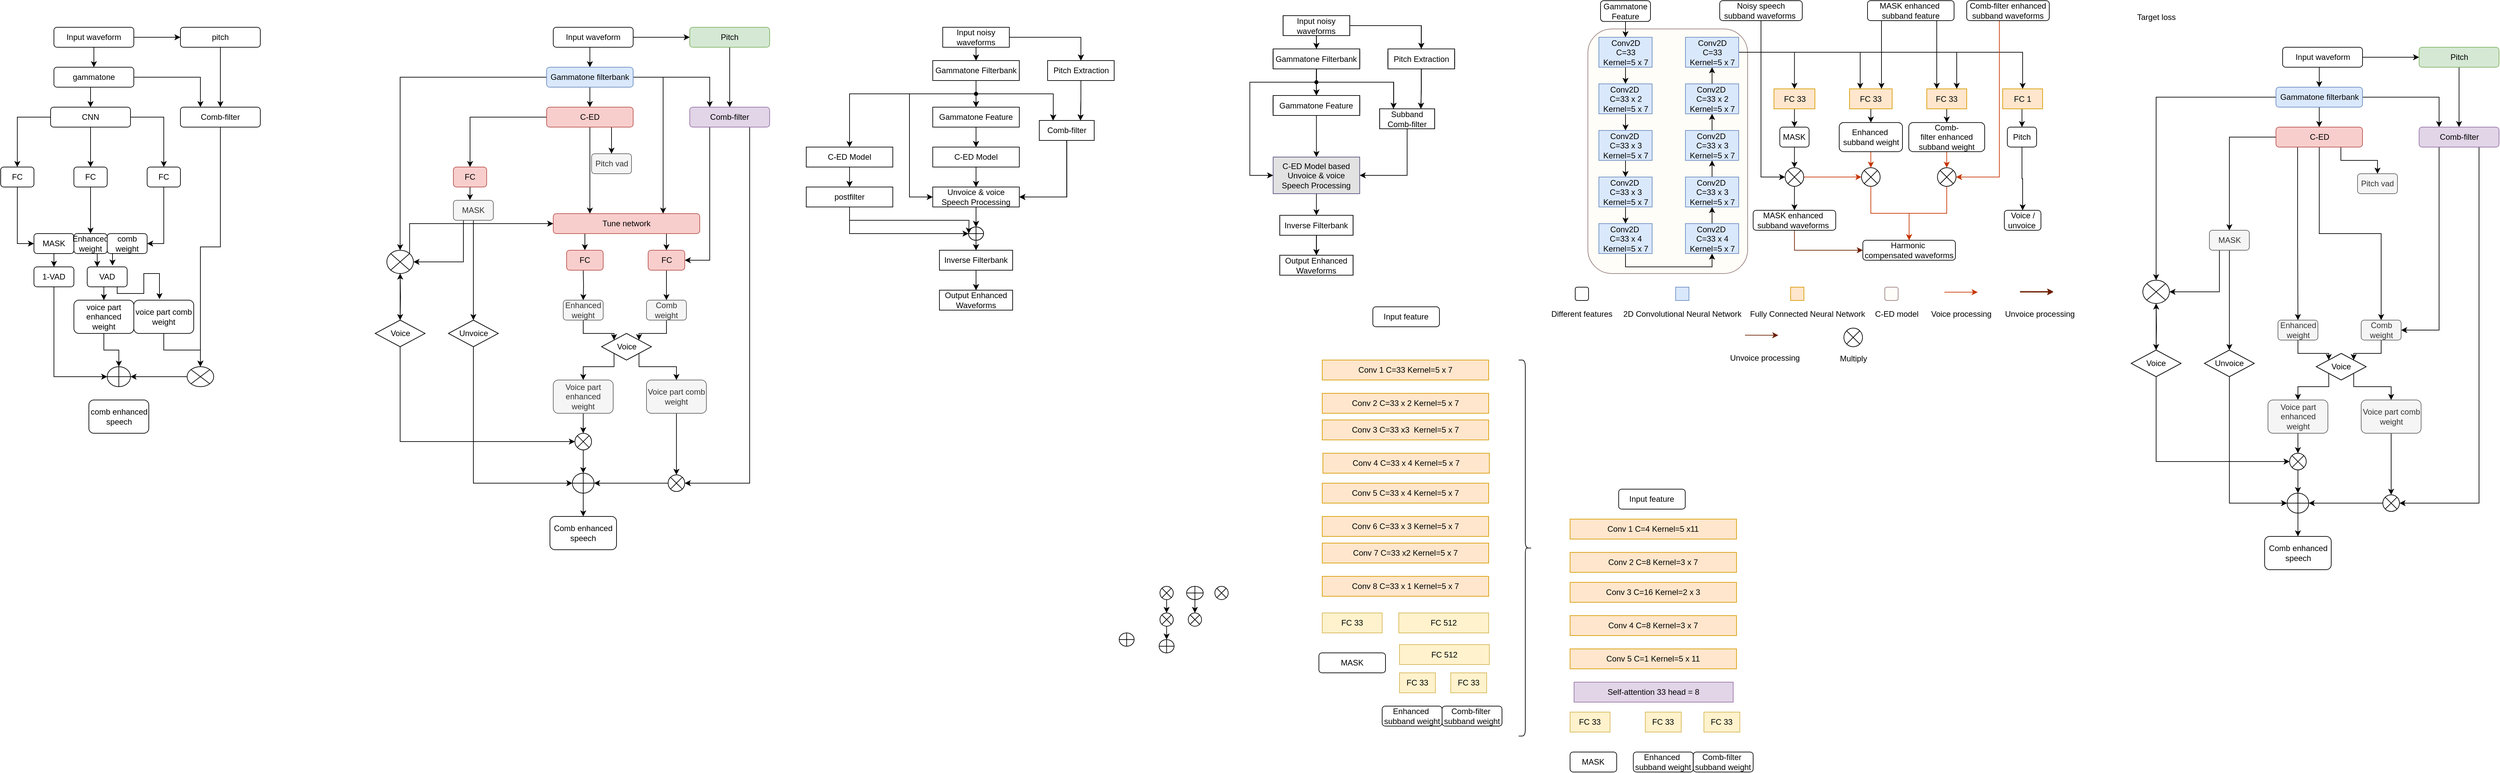 <mxfile version="21.3.4" type="github">
  <diagram name="第 1 页" id="YcZ9tNFfG13hEdCVb2yW">
    <mxGraphModel dx="1220" dy="684" grid="1" gridSize="10" guides="1" tooltips="1" connect="1" arrows="1" fold="1" page="1" pageScale="1" pageWidth="827" pageHeight="1169" math="0" shadow="0">
      <root>
        <mxCell id="0" />
        <mxCell id="1" parent="0" />
        <mxCell id="-a4pzXXfTV53J1_bk-B2-89" value="" style="rounded=1;whiteSpace=wrap;html=1;fillColor=#FFFDF7;strokeColor=#998080;" parent="1" vertex="1">
          <mxGeometry x="2554" y="52.5" width="240" height="367.5" as="geometry" />
        </mxCell>
        <mxCell id="-a4pzXXfTV53J1_bk-B2-55" value="Voice / unvoice&amp;nbsp;" style="rounded=1;whiteSpace=wrap;html=1;strokeColor=default;gradientColor=none;" parent="1" vertex="1">
          <mxGeometry x="3179.5" y="325" width="55" height="30" as="geometry" />
        </mxCell>
        <mxCell id="-a4pzXXfTV53J1_bk-B2-177" style="edgeStyle=orthogonalEdgeStyle;rounded=0;orthogonalLoop=1;jettySize=auto;html=1;exitX=1;exitY=0.5;exitDx=0;exitDy=0;entryX=0;entryY=0.5;entryDx=0;entryDy=0;entryPerimeter=0;exitPerimeter=0;fillColor=#fa6800;strokeColor=#C73500;" parent="1" source="-a4pzXXfTV53J1_bk-B2-172" target="-a4pzXXfTV53J1_bk-B2-176" edge="1">
          <mxGeometry relative="1" as="geometry" />
        </mxCell>
        <mxCell id="-a4pzXXfTV53J1_bk-B2-185" style="edgeStyle=orthogonalEdgeStyle;rounded=0;orthogonalLoop=1;jettySize=auto;html=1;exitX=0.5;exitY=1;exitDx=0;exitDy=0;entryX=0;entryY=0.5;entryDx=0;entryDy=0;fillColor=#a0522d;strokeColor=#6D1F00;" parent="1" source="-a4pzXXfTV53J1_bk-B2-53" target="-a4pzXXfTV53J1_bk-B2-54" edge="1">
          <mxGeometry relative="1" as="geometry" />
        </mxCell>
        <mxCell id="-a4pzXXfTV53J1_bk-B2-53" value="MASK&amp;nbsp;enhanced&amp;nbsp;&lt;br&gt;subband&amp;nbsp;waveforms&amp;nbsp;" style="rounded=1;whiteSpace=wrap;html=1;strokeColor=default;" parent="1" vertex="1">
          <mxGeometry x="2802.25" y="325" width="124" height="30" as="geometry" />
        </mxCell>
        <mxCell id="FWSWAdMn078WY9diQnAr-37" style="edgeStyle=orthogonalEdgeStyle;rounded=0;orthogonalLoop=1;jettySize=auto;html=1;exitX=1;exitY=0.5;exitDx=0;exitDy=0;entryX=0;entryY=0.5;entryDx=0;entryDy=0;" parent="1" source="FWSWAdMn078WY9diQnAr-39" target="FWSWAdMn078WY9diQnAr-50" edge="1">
          <mxGeometry relative="1" as="geometry" />
        </mxCell>
        <mxCell id="FWSWAdMn078WY9diQnAr-38" style="edgeStyle=orthogonalEdgeStyle;rounded=0;orthogonalLoop=1;jettySize=auto;html=1;exitX=0.5;exitY=1;exitDx=0;exitDy=0;entryX=0.5;entryY=0;entryDx=0;entryDy=0;" parent="1" source="FWSWAdMn078WY9diQnAr-39" target="FWSWAdMn078WY9diQnAr-42" edge="1">
          <mxGeometry relative="1" as="geometry" />
        </mxCell>
        <mxCell id="FWSWAdMn078WY9diQnAr-39" value="Input waveform" style="rounded=1;whiteSpace=wrap;html=1;" parent="1" vertex="1">
          <mxGeometry x="250" y="50" width="120" height="30" as="geometry" />
        </mxCell>
        <mxCell id="FWSWAdMn078WY9diQnAr-40" style="edgeStyle=orthogonalEdgeStyle;rounded=0;orthogonalLoop=1;jettySize=auto;html=1;exitX=1;exitY=0.5;exitDx=0;exitDy=0;entryX=0.25;entryY=0;entryDx=0;entryDy=0;" parent="1" source="FWSWAdMn078WY9diQnAr-42" target="FWSWAdMn078WY9diQnAr-48" edge="1">
          <mxGeometry relative="1" as="geometry" />
        </mxCell>
        <mxCell id="FWSWAdMn078WY9diQnAr-41" style="edgeStyle=orthogonalEdgeStyle;rounded=0;orthogonalLoop=1;jettySize=auto;html=1;exitX=0.5;exitY=1;exitDx=0;exitDy=0;entryX=0.5;entryY=0;entryDx=0;entryDy=0;" parent="1" source="FWSWAdMn078WY9diQnAr-42" target="FWSWAdMn078WY9diQnAr-46" edge="1">
          <mxGeometry relative="1" as="geometry" />
        </mxCell>
        <mxCell id="FWSWAdMn078WY9diQnAr-42" value="gammatone" style="rounded=1;whiteSpace=wrap;html=1;" parent="1" vertex="1">
          <mxGeometry x="250" y="110" width="120" height="30" as="geometry" />
        </mxCell>
        <mxCell id="FWSWAdMn078WY9diQnAr-45" style="edgeStyle=orthogonalEdgeStyle;rounded=0;orthogonalLoop=1;jettySize=auto;html=1;exitX=0;exitY=0.5;exitDx=0;exitDy=0;" parent="1" source="FWSWAdMn078WY9diQnAr-46" target="FWSWAdMn078WY9diQnAr-70" edge="1">
          <mxGeometry relative="1" as="geometry" />
        </mxCell>
        <mxCell id="FWSWAdMn078WY9diQnAr-74" style="edgeStyle=orthogonalEdgeStyle;rounded=0;orthogonalLoop=1;jettySize=auto;html=1;exitX=0.5;exitY=1;exitDx=0;exitDy=0;entryX=0.5;entryY=0;entryDx=0;entryDy=0;" parent="1" source="FWSWAdMn078WY9diQnAr-46" target="FWSWAdMn078WY9diQnAr-73" edge="1">
          <mxGeometry relative="1" as="geometry" />
        </mxCell>
        <mxCell id="FWSWAdMn078WY9diQnAr-76" style="edgeStyle=orthogonalEdgeStyle;rounded=0;orthogonalLoop=1;jettySize=auto;html=1;exitX=1;exitY=0.5;exitDx=0;exitDy=0;entryX=0.5;entryY=0;entryDx=0;entryDy=0;" parent="1" source="FWSWAdMn078WY9diQnAr-46" target="FWSWAdMn078WY9diQnAr-72" edge="1">
          <mxGeometry relative="1" as="geometry" />
        </mxCell>
        <mxCell id="FWSWAdMn078WY9diQnAr-46" value="CNN" style="rounded=1;whiteSpace=wrap;html=1;" parent="1" vertex="1">
          <mxGeometry x="245" y="170" width="120" height="30" as="geometry" />
        </mxCell>
        <mxCell id="FWSWAdMn078WY9diQnAr-47" style="edgeStyle=orthogonalEdgeStyle;rounded=0;orthogonalLoop=1;jettySize=auto;html=1;exitX=0.5;exitY=1;exitDx=0;exitDy=0;entryX=0.5;entryY=0;entryDx=0;entryDy=0;entryPerimeter=0;" parent="1" source="FWSWAdMn078WY9diQnAr-48" target="FWSWAdMn078WY9diQnAr-69" edge="1">
          <mxGeometry relative="1" as="geometry">
            <mxPoint x="470" y="290" as="targetPoint" />
          </mxGeometry>
        </mxCell>
        <mxCell id="FWSWAdMn078WY9diQnAr-48" value="Comb-filter" style="rounded=1;whiteSpace=wrap;html=1;" parent="1" vertex="1">
          <mxGeometry x="440" y="170" width="120" height="30" as="geometry" />
        </mxCell>
        <mxCell id="FWSWAdMn078WY9diQnAr-49" style="edgeStyle=orthogonalEdgeStyle;rounded=0;orthogonalLoop=1;jettySize=auto;html=1;exitX=0.5;exitY=1;exitDx=0;exitDy=0;entryX=0.5;entryY=0;entryDx=0;entryDy=0;" parent="1" source="FWSWAdMn078WY9diQnAr-50" target="FWSWAdMn078WY9diQnAr-48" edge="1">
          <mxGeometry relative="1" as="geometry" />
        </mxCell>
        <mxCell id="FWSWAdMn078WY9diQnAr-50" value="pitch" style="rounded=1;whiteSpace=wrap;html=1;" parent="1" vertex="1">
          <mxGeometry x="440" y="50" width="120" height="30" as="geometry" />
        </mxCell>
        <mxCell id="FWSWAdMn078WY9diQnAr-51" style="edgeStyle=orthogonalEdgeStyle;rounded=0;orthogonalLoop=1;jettySize=auto;html=1;exitX=0.5;exitY=1;exitDx=0;exitDy=0;entryX=0.5;entryY=0;entryDx=0;entryDy=0;" parent="1" source="FWSWAdMn078WY9diQnAr-52" target="FWSWAdMn078WY9diQnAr-65" edge="1">
          <mxGeometry relative="1" as="geometry" />
        </mxCell>
        <mxCell id="FWSWAdMn078WY9diQnAr-52" value="MASK" style="rounded=1;whiteSpace=wrap;html=1;" parent="1" vertex="1">
          <mxGeometry x="220" y="360" width="60" height="30" as="geometry" />
        </mxCell>
        <mxCell id="FWSWAdMn078WY9diQnAr-53" style="edgeStyle=orthogonalEdgeStyle;rounded=0;orthogonalLoop=1;jettySize=auto;html=1;exitX=0.5;exitY=1;exitDx=0;exitDy=0;entryX=0.25;entryY=0;entryDx=0;entryDy=0;" parent="1" source="FWSWAdMn078WY9diQnAr-54" target="FWSWAdMn078WY9diQnAr-59" edge="1">
          <mxGeometry relative="1" as="geometry" />
        </mxCell>
        <mxCell id="FWSWAdMn078WY9diQnAr-54" value="Enhanced weight" style="rounded=1;whiteSpace=wrap;html=1;" parent="1" vertex="1">
          <mxGeometry x="280" y="360" width="50" height="30" as="geometry" />
        </mxCell>
        <mxCell id="FWSWAdMn078WY9diQnAr-55" style="edgeStyle=orthogonalEdgeStyle;rounded=0;orthogonalLoop=1;jettySize=auto;html=1;exitX=0.5;exitY=1;exitDx=0;exitDy=0;entryX=0.633;entryY=-0.067;entryDx=0;entryDy=0;entryPerimeter=0;" parent="1" source="FWSWAdMn078WY9diQnAr-56" target="FWSWAdMn078WY9diQnAr-59" edge="1">
          <mxGeometry relative="1" as="geometry" />
        </mxCell>
        <mxCell id="FWSWAdMn078WY9diQnAr-56" value="comb weight" style="rounded=1;whiteSpace=wrap;html=1;" parent="1" vertex="1">
          <mxGeometry x="330" y="360" width="60" height="30" as="geometry" />
        </mxCell>
        <mxCell id="FWSWAdMn078WY9diQnAr-57" style="edgeStyle=orthogonalEdgeStyle;rounded=0;orthogonalLoop=1;jettySize=auto;html=1;exitX=0.25;exitY=1;exitDx=0;exitDy=0;entryX=0.5;entryY=0;entryDx=0;entryDy=0;" parent="1" source="FWSWAdMn078WY9diQnAr-59" target="FWSWAdMn078WY9diQnAr-61" edge="1">
          <mxGeometry relative="1" as="geometry" />
        </mxCell>
        <mxCell id="FWSWAdMn078WY9diQnAr-58" style="edgeStyle=orthogonalEdgeStyle;rounded=0;orthogonalLoop=1;jettySize=auto;html=1;exitX=0.75;exitY=1;exitDx=0;exitDy=0;entryX=0.428;entryY=-0.03;entryDx=0;entryDy=0;entryPerimeter=0;" parent="1" source="FWSWAdMn078WY9diQnAr-59" target="FWSWAdMn078WY9diQnAr-63" edge="1">
          <mxGeometry relative="1" as="geometry">
            <mxPoint x="410" y="420" as="targetPoint" />
            <Array as="points">
              <mxPoint x="345" y="450" />
              <mxPoint x="385" y="450" />
              <mxPoint x="385" y="420" />
              <mxPoint x="409" y="420" />
            </Array>
          </mxGeometry>
        </mxCell>
        <mxCell id="FWSWAdMn078WY9diQnAr-59" value="VAD" style="rounded=1;whiteSpace=wrap;html=1;" parent="1" vertex="1">
          <mxGeometry x="300" y="410" width="60" height="30" as="geometry" />
        </mxCell>
        <mxCell id="FWSWAdMn078WY9diQnAr-60" style="edgeStyle=orthogonalEdgeStyle;rounded=0;orthogonalLoop=1;jettySize=auto;html=1;exitX=0.5;exitY=1;exitDx=0;exitDy=0;entryX=0.5;entryY=0;entryDx=0;entryDy=0;entryPerimeter=0;" parent="1" source="FWSWAdMn078WY9diQnAr-61" target="FWSWAdMn078WY9diQnAr-66" edge="1">
          <mxGeometry relative="1" as="geometry" />
        </mxCell>
        <mxCell id="FWSWAdMn078WY9diQnAr-61" value="voice part enhanced weight" style="rounded=1;whiteSpace=wrap;html=1;" parent="1" vertex="1">
          <mxGeometry x="280" y="460" width="90" height="50" as="geometry" />
        </mxCell>
        <mxCell id="FWSWAdMn078WY9diQnAr-62" style="edgeStyle=orthogonalEdgeStyle;rounded=0;orthogonalLoop=1;jettySize=auto;html=1;entryX=0.5;entryY=0;entryDx=0;entryDy=0;entryPerimeter=0;" parent="1" source="FWSWAdMn078WY9diQnAr-63" target="FWSWAdMn078WY9diQnAr-69" edge="1">
          <mxGeometry relative="1" as="geometry" />
        </mxCell>
        <mxCell id="FWSWAdMn078WY9diQnAr-63" value="voice part comb weight" style="rounded=1;whiteSpace=wrap;html=1;" parent="1" vertex="1">
          <mxGeometry x="370" y="460" width="90" height="50" as="geometry" />
        </mxCell>
        <mxCell id="FWSWAdMn078WY9diQnAr-64" style="edgeStyle=orthogonalEdgeStyle;rounded=0;orthogonalLoop=1;jettySize=auto;html=1;exitX=0.5;exitY=1;exitDx=0;exitDy=0;entryX=0;entryY=0.5;entryDx=0;entryDy=0;entryPerimeter=0;" parent="1" source="FWSWAdMn078WY9diQnAr-65" target="FWSWAdMn078WY9diQnAr-66" edge="1">
          <mxGeometry relative="1" as="geometry" />
        </mxCell>
        <mxCell id="FWSWAdMn078WY9diQnAr-65" value="1-VAD" style="rounded=1;whiteSpace=wrap;html=1;" parent="1" vertex="1">
          <mxGeometry x="220" y="410" width="60" height="30" as="geometry" />
        </mxCell>
        <mxCell id="FWSWAdMn078WY9diQnAr-66" value="" style="verticalLabelPosition=bottom;verticalAlign=top;html=1;shape=mxgraph.flowchart.summing_function;" parent="1" vertex="1">
          <mxGeometry x="330" y="560" width="35" height="30" as="geometry" />
        </mxCell>
        <mxCell id="FWSWAdMn078WY9diQnAr-67" value="comb enhanced speech" style="rounded=1;whiteSpace=wrap;html=1;" parent="1" vertex="1">
          <mxGeometry x="302.5" y="610" width="90" height="50" as="geometry" />
        </mxCell>
        <mxCell id="FWSWAdMn078WY9diQnAr-68" style="edgeStyle=orthogonalEdgeStyle;rounded=0;orthogonalLoop=1;jettySize=auto;html=1;exitX=0;exitY=0.5;exitDx=0;exitDy=0;exitPerimeter=0;entryX=1;entryY=0.5;entryDx=0;entryDy=0;entryPerimeter=0;" parent="1" source="FWSWAdMn078WY9diQnAr-69" target="FWSWAdMn078WY9diQnAr-66" edge="1">
          <mxGeometry relative="1" as="geometry" />
        </mxCell>
        <mxCell id="FWSWAdMn078WY9diQnAr-69" value="" style="verticalLabelPosition=bottom;verticalAlign=top;html=1;shape=mxgraph.flowchart.or;" parent="1" vertex="1">
          <mxGeometry x="450" y="560" width="40" height="30" as="geometry" />
        </mxCell>
        <mxCell id="FWSWAdMn078WY9diQnAr-71" style="edgeStyle=orthogonalEdgeStyle;rounded=0;orthogonalLoop=1;jettySize=auto;html=1;exitX=0.5;exitY=1;exitDx=0;exitDy=0;entryX=0;entryY=0.5;entryDx=0;entryDy=0;" parent="1" source="FWSWAdMn078WY9diQnAr-70" target="FWSWAdMn078WY9diQnAr-52" edge="1">
          <mxGeometry relative="1" as="geometry" />
        </mxCell>
        <mxCell id="FWSWAdMn078WY9diQnAr-70" value="FC" style="rounded=1;whiteSpace=wrap;html=1;" parent="1" vertex="1">
          <mxGeometry x="170" y="260" width="50" height="30" as="geometry" />
        </mxCell>
        <mxCell id="FWSWAdMn078WY9diQnAr-77" style="edgeStyle=orthogonalEdgeStyle;rounded=0;orthogonalLoop=1;jettySize=auto;html=1;exitX=0.5;exitY=1;exitDx=0;exitDy=0;entryX=1;entryY=0.5;entryDx=0;entryDy=0;" parent="1" source="FWSWAdMn078WY9diQnAr-72" target="FWSWAdMn078WY9diQnAr-56" edge="1">
          <mxGeometry relative="1" as="geometry" />
        </mxCell>
        <mxCell id="FWSWAdMn078WY9diQnAr-72" value="FC" style="rounded=1;whiteSpace=wrap;html=1;" parent="1" vertex="1">
          <mxGeometry x="390" y="260" width="50" height="30" as="geometry" />
        </mxCell>
        <mxCell id="FWSWAdMn078WY9diQnAr-75" style="edgeStyle=orthogonalEdgeStyle;rounded=0;orthogonalLoop=1;jettySize=auto;html=1;exitX=0.5;exitY=1;exitDx=0;exitDy=0;entryX=0.5;entryY=0;entryDx=0;entryDy=0;" parent="1" source="FWSWAdMn078WY9diQnAr-73" target="FWSWAdMn078WY9diQnAr-54" edge="1">
          <mxGeometry relative="1" as="geometry" />
        </mxCell>
        <mxCell id="FWSWAdMn078WY9diQnAr-73" value="FC" style="rounded=1;whiteSpace=wrap;html=1;" parent="1" vertex="1">
          <mxGeometry x="280" y="260" width="50" height="30" as="geometry" />
        </mxCell>
        <mxCell id="FWSWAdMn078WY9diQnAr-78" style="edgeStyle=orthogonalEdgeStyle;rounded=0;orthogonalLoop=1;jettySize=auto;html=1;entryX=0;entryY=0.5;entryDx=0;entryDy=0;" parent="1" source="FWSWAdMn078WY9diQnAr-80" target="FWSWAdMn078WY9diQnAr-91" edge="1">
          <mxGeometry relative="1" as="geometry">
            <mxPoint x="1130" y="65" as="sourcePoint" />
          </mxGeometry>
        </mxCell>
        <mxCell id="FWSWAdMn078WY9diQnAr-79" style="edgeStyle=orthogonalEdgeStyle;rounded=0;orthogonalLoop=1;jettySize=auto;html=1;exitX=0.5;exitY=1;exitDx=0;exitDy=0;entryX=0.5;entryY=0;entryDx=0;entryDy=0;" parent="1" source="FWSWAdMn078WY9diQnAr-80" target="FWSWAdMn078WY9diQnAr-83" edge="1">
          <mxGeometry relative="1" as="geometry" />
        </mxCell>
        <mxCell id="FWSWAdMn078WY9diQnAr-80" value="Input waveform" style="rounded=1;whiteSpace=wrap;html=1;" parent="1" vertex="1">
          <mxGeometry x="1000" y="50" width="120" height="30" as="geometry" />
        </mxCell>
        <mxCell id="FWSWAdMn078WY9diQnAr-81" style="edgeStyle=orthogonalEdgeStyle;rounded=0;orthogonalLoop=1;jettySize=auto;html=1;exitX=1;exitY=0.5;exitDx=0;exitDy=0;entryX=0.25;entryY=0;entryDx=0;entryDy=0;" parent="1" source="FWSWAdMn078WY9diQnAr-83" target="FWSWAdMn078WY9diQnAr-89" edge="1">
          <mxGeometry relative="1" as="geometry">
            <mxPoint x="1130" y="125" as="sourcePoint" />
          </mxGeometry>
        </mxCell>
        <mxCell id="FWSWAdMn078WY9diQnAr-82" style="edgeStyle=orthogonalEdgeStyle;rounded=0;orthogonalLoop=1;jettySize=auto;html=1;exitX=0.5;exitY=1;exitDx=0;exitDy=0;entryX=0.5;entryY=0;entryDx=0;entryDy=0;" parent="1" source="FWSWAdMn078WY9diQnAr-83" target="FWSWAdMn078WY9diQnAr-87" edge="1">
          <mxGeometry relative="1" as="geometry" />
        </mxCell>
        <mxCell id="FWSWAdMn078WY9diQnAr-121" style="edgeStyle=orthogonalEdgeStyle;rounded=0;orthogonalLoop=1;jettySize=auto;html=1;exitX=0;exitY=0.5;exitDx=0;exitDy=0;" parent="1" source="FWSWAdMn078WY9diQnAr-83" target="FWSWAdMn078WY9diQnAr-122" edge="1">
          <mxGeometry relative="1" as="geometry">
            <mxPoint x="770" y="380" as="targetPoint" />
            <mxPoint x="940" y="125.0" as="sourcePoint" />
          </mxGeometry>
        </mxCell>
        <mxCell id="9F7zg2LPs_FKhJ8CgDbR-6" style="edgeStyle=orthogonalEdgeStyle;rounded=0;orthogonalLoop=1;jettySize=auto;html=1;exitX=1;exitY=0.5;exitDx=0;exitDy=0;entryX=0.75;entryY=0;entryDx=0;entryDy=0;" parent="1" source="FWSWAdMn078WY9diQnAr-83" target="FWSWAdMn078WY9diQnAr-117" edge="1">
          <mxGeometry relative="1" as="geometry" />
        </mxCell>
        <mxCell id="FWSWAdMn078WY9diQnAr-83" value="Gammatone&amp;nbsp;filterbank" style="rounded=1;whiteSpace=wrap;html=1;fillColor=#dae8fc;strokeColor=#6c8ebf;" parent="1" vertex="1">
          <mxGeometry x="990" y="110" width="130" height="30" as="geometry" />
        </mxCell>
        <mxCell id="FWSWAdMn078WY9diQnAr-84" style="edgeStyle=orthogonalEdgeStyle;rounded=0;orthogonalLoop=1;jettySize=auto;html=1;exitX=0;exitY=0.5;exitDx=0;exitDy=0;" parent="1" source="FWSWAdMn078WY9diQnAr-87" target="FWSWAdMn078WY9diQnAr-112" edge="1">
          <mxGeometry relative="1" as="geometry">
            <mxPoint x="940" y="185.0" as="sourcePoint" />
          </mxGeometry>
        </mxCell>
        <mxCell id="9F7zg2LPs_FKhJ8CgDbR-5" style="edgeStyle=orthogonalEdgeStyle;rounded=0;orthogonalLoop=1;jettySize=auto;html=1;exitX=0.5;exitY=1;exitDx=0;exitDy=0;entryX=0.25;entryY=0;entryDx=0;entryDy=0;" parent="1" source="FWSWAdMn078WY9diQnAr-87" target="FWSWAdMn078WY9diQnAr-117" edge="1">
          <mxGeometry relative="1" as="geometry" />
        </mxCell>
        <mxCell id="UX29P3oKj1OE5sTIJp3y-14" style="edgeStyle=orthogonalEdgeStyle;rounded=0;orthogonalLoop=1;jettySize=auto;html=1;exitX=0.75;exitY=1;exitDx=0;exitDy=0;entryX=0.5;entryY=0;entryDx=0;entryDy=0;" parent="1" source="FWSWAdMn078WY9diQnAr-87" target="UX29P3oKj1OE5sTIJp3y-13" edge="1">
          <mxGeometry relative="1" as="geometry" />
        </mxCell>
        <mxCell id="FWSWAdMn078WY9diQnAr-87" value="C-ED" style="rounded=1;whiteSpace=wrap;html=1;fillColor=#f8cecc;strokeColor=#b85450;" parent="1" vertex="1">
          <mxGeometry x="990" y="170" width="130" height="30" as="geometry" />
        </mxCell>
        <mxCell id="FWSWAdMn078WY9diQnAr-125" style="edgeStyle=orthogonalEdgeStyle;rounded=0;orthogonalLoop=1;jettySize=auto;html=1;exitX=0.25;exitY=1;exitDx=0;exitDy=0;entryX=1;entryY=0.5;entryDx=0;entryDy=0;" parent="1" source="FWSWAdMn078WY9diQnAr-89" target="FWSWAdMn078WY9diQnAr-114" edge="1">
          <mxGeometry relative="1" as="geometry">
            <mxPoint x="1215" y="345" as="targetPoint" />
          </mxGeometry>
        </mxCell>
        <mxCell id="Yx6_UzZLDP-AOb3_DWJ8-1" style="edgeStyle=orthogonalEdgeStyle;rounded=0;orthogonalLoop=1;jettySize=auto;html=1;exitX=0.75;exitY=1;exitDx=0;exitDy=0;entryX=1;entryY=0.5;entryDx=0;entryDy=0;entryPerimeter=0;" parent="1" source="FWSWAdMn078WY9diQnAr-89" target="FWSWAdMn078WY9diQnAr-110" edge="1">
          <mxGeometry relative="1" as="geometry" />
        </mxCell>
        <mxCell id="FWSWAdMn078WY9diQnAr-89" value="Comb-filter" style="rounded=1;whiteSpace=wrap;html=1;fillColor=#e1d5e7;strokeColor=#9673a6;" parent="1" vertex="1">
          <mxGeometry x="1205" y="170" width="120" height="30" as="geometry" />
        </mxCell>
        <mxCell id="FWSWAdMn078WY9diQnAr-90" style="edgeStyle=orthogonalEdgeStyle;rounded=0;orthogonalLoop=1;jettySize=auto;html=1;exitX=0.5;exitY=1;exitDx=0;exitDy=0;entryX=0.5;entryY=0;entryDx=0;entryDy=0;" parent="1" source="FWSWAdMn078WY9diQnAr-91" target="FWSWAdMn078WY9diQnAr-89" edge="1">
          <mxGeometry relative="1" as="geometry" />
        </mxCell>
        <mxCell id="FWSWAdMn078WY9diQnAr-91" value="Pitch" style="rounded=1;whiteSpace=wrap;html=1;fillColor=#d5e8d4;strokeColor=#82b366;" parent="1" vertex="1">
          <mxGeometry x="1205" y="50" width="120" height="30" as="geometry" />
        </mxCell>
        <mxCell id="FWSWAdMn078WY9diQnAr-92" style="edgeStyle=orthogonalEdgeStyle;rounded=0;orthogonalLoop=1;jettySize=auto;html=1;exitX=0.5;exitY=1;exitDx=0;exitDy=0;" parent="1" source="FWSWAdMn078WY9diQnAr-93" edge="1">
          <mxGeometry relative="1" as="geometry">
            <mxPoint x="880" y="490" as="targetPoint" />
          </mxGeometry>
        </mxCell>
        <mxCell id="o0JZrMMf9igl_m0MzqBj-6" style="edgeStyle=orthogonalEdgeStyle;rounded=0;orthogonalLoop=1;jettySize=auto;html=1;exitX=0.25;exitY=1;exitDx=0;exitDy=0;entryX=1;entryY=0.5;entryDx=0;entryDy=0;entryPerimeter=0;" parent="1" source="FWSWAdMn078WY9diQnAr-93" target="FWSWAdMn078WY9diQnAr-122" edge="1">
          <mxGeometry relative="1" as="geometry" />
        </mxCell>
        <mxCell id="FWSWAdMn078WY9diQnAr-93" value="MASK" style="rounded=1;whiteSpace=wrap;html=1;fillColor=#f5f5f5;fontColor=#333333;strokeColor=#666666;" parent="1" vertex="1">
          <mxGeometry x="850" y="310" width="60" height="30" as="geometry" />
        </mxCell>
        <mxCell id="9F7zg2LPs_FKhJ8CgDbR-1" style="edgeStyle=orthogonalEdgeStyle;rounded=0;orthogonalLoop=1;jettySize=auto;html=1;exitX=0.5;exitY=1;exitDx=0;exitDy=0;entryX=0;entryY=0;entryDx=0;entryDy=0;" parent="1" source="FWSWAdMn078WY9diQnAr-95" target="jqPFj8a1eyETLGTox8s4-5" edge="1">
          <mxGeometry relative="1" as="geometry">
            <mxPoint x="1080.0" y="525" as="targetPoint" />
          </mxGeometry>
        </mxCell>
        <mxCell id="FWSWAdMn078WY9diQnAr-95" value="Enhanced weight" style="rounded=1;whiteSpace=wrap;html=1;fillColor=#f5f5f5;fontColor=#333333;strokeColor=#666666;" parent="1" vertex="1">
          <mxGeometry x="1015" y="460" width="60" height="30" as="geometry" />
        </mxCell>
        <mxCell id="9F7zg2LPs_FKhJ8CgDbR-2" style="edgeStyle=orthogonalEdgeStyle;rounded=0;orthogonalLoop=1;jettySize=auto;html=1;exitX=0.5;exitY=1;exitDx=0;exitDy=0;entryX=1;entryY=0;entryDx=0;entryDy=0;" parent="1" source="FWSWAdMn078WY9diQnAr-97" target="jqPFj8a1eyETLGTox8s4-5" edge="1">
          <mxGeometry relative="1" as="geometry">
            <mxPoint x="1140" y="525" as="targetPoint" />
          </mxGeometry>
        </mxCell>
        <mxCell id="FWSWAdMn078WY9diQnAr-97" value="Comb weight" style="rounded=1;whiteSpace=wrap;html=1;fillColor=#f5f5f5;fontColor=#333333;strokeColor=#666666;" parent="1" vertex="1">
          <mxGeometry x="1140" y="460" width="60" height="30" as="geometry" />
        </mxCell>
        <mxCell id="9F7zg2LPs_FKhJ8CgDbR-3" style="edgeStyle=orthogonalEdgeStyle;rounded=0;orthogonalLoop=1;jettySize=auto;html=1;exitX=1;exitY=1;exitDx=0;exitDy=0;entryX=0.5;entryY=0;entryDx=0;entryDy=0;" parent="1" source="jqPFj8a1eyETLGTox8s4-5" target="FWSWAdMn078WY9diQnAr-104" edge="1">
          <mxGeometry relative="1" as="geometry">
            <mxPoint x="1125" y="540" as="sourcePoint" />
            <Array as="points">
              <mxPoint x="1129" y="560" />
              <mxPoint x="1185" y="560" />
            </Array>
          </mxGeometry>
        </mxCell>
        <mxCell id="9F7zg2LPs_FKhJ8CgDbR-4" style="edgeStyle=orthogonalEdgeStyle;rounded=0;orthogonalLoop=1;jettySize=auto;html=1;exitX=0;exitY=1;exitDx=0;exitDy=0;entryX=0.5;entryY=0;entryDx=0;entryDy=0;" parent="1" source="jqPFj8a1eyETLGTox8s4-5" target="FWSWAdMn078WY9diQnAr-102" edge="1">
          <mxGeometry relative="1" as="geometry">
            <mxPoint x="1095" y="540" as="sourcePoint" />
            <Array as="points">
              <mxPoint x="1091" y="560" />
              <mxPoint x="1045" y="560" />
            </Array>
          </mxGeometry>
        </mxCell>
        <mxCell id="UX29P3oKj1OE5sTIJp3y-6" style="edgeStyle=orthogonalEdgeStyle;rounded=0;orthogonalLoop=1;jettySize=auto;html=1;exitX=0.5;exitY=1;exitDx=0;exitDy=0;entryX=0.5;entryY=0;entryDx=0;entryDy=0;entryPerimeter=0;" parent="1" source="FWSWAdMn078WY9diQnAr-102" target="UX29P3oKj1OE5sTIJp3y-1" edge="1">
          <mxGeometry relative="1" as="geometry" />
        </mxCell>
        <mxCell id="FWSWAdMn078WY9diQnAr-102" value="Voice part enhanced weight" style="rounded=1;whiteSpace=wrap;html=1;fillColor=#f5f5f5;fontColor=#333333;strokeColor=#666666;" parent="1" vertex="1">
          <mxGeometry x="1000" y="580" width="90" height="50" as="geometry" />
        </mxCell>
        <mxCell id="FWSWAdMn078WY9diQnAr-103" style="edgeStyle=orthogonalEdgeStyle;rounded=0;orthogonalLoop=1;jettySize=auto;html=1;entryX=0.5;entryY=0;entryDx=0;entryDy=0;entryPerimeter=0;" parent="1" source="FWSWAdMn078WY9diQnAr-104" target="FWSWAdMn078WY9diQnAr-110" edge="1">
          <mxGeometry relative="1" as="geometry" />
        </mxCell>
        <mxCell id="FWSWAdMn078WY9diQnAr-104" value="Voice part comb weight" style="rounded=1;whiteSpace=wrap;html=1;fillColor=#f5f5f5;fontColor=#333333;strokeColor=#666666;" parent="1" vertex="1">
          <mxGeometry x="1140" y="580" width="90" height="50" as="geometry" />
        </mxCell>
        <mxCell id="FWSWAdMn078WY9diQnAr-105" style="edgeStyle=orthogonalEdgeStyle;rounded=0;orthogonalLoop=1;jettySize=auto;html=1;exitX=0.5;exitY=1;exitDx=0;exitDy=0;entryX=0;entryY=0.5;entryDx=0;entryDy=0;entryPerimeter=0;" parent="1" source="jqPFj8a1eyETLGTox8s4-4" target="FWSWAdMn078WY9diQnAr-107" edge="1">
          <mxGeometry relative="1" as="geometry">
            <mxPoint x="880" y="520" as="sourcePoint" />
          </mxGeometry>
        </mxCell>
        <mxCell id="UX29P3oKj1OE5sTIJp3y-9" style="edgeStyle=orthogonalEdgeStyle;rounded=0;orthogonalLoop=1;jettySize=auto;html=1;exitX=0.5;exitY=1;exitDx=0;exitDy=0;exitPerimeter=0;entryX=0.5;entryY=0;entryDx=0;entryDy=0;" parent="1" source="FWSWAdMn078WY9diQnAr-107" target="FWSWAdMn078WY9diQnAr-108" edge="1">
          <mxGeometry relative="1" as="geometry" />
        </mxCell>
        <mxCell id="FWSWAdMn078WY9diQnAr-107" value="" style="verticalLabelPosition=bottom;verticalAlign=top;html=1;shape=mxgraph.flowchart.summing_function;" parent="1" vertex="1">
          <mxGeometry x="1028.75" y="720" width="32.5" height="30" as="geometry" />
        </mxCell>
        <mxCell id="FWSWAdMn078WY9diQnAr-108" value="Comb enhanced speech" style="rounded=1;whiteSpace=wrap;html=1;" parent="1" vertex="1">
          <mxGeometry x="995" y="785" width="100" height="50" as="geometry" />
        </mxCell>
        <mxCell id="FWSWAdMn078WY9diQnAr-109" style="edgeStyle=orthogonalEdgeStyle;rounded=0;orthogonalLoop=1;jettySize=auto;html=1;exitX=0;exitY=0.5;exitDx=0;exitDy=0;exitPerimeter=0;entryX=1;entryY=0.5;entryDx=0;entryDy=0;entryPerimeter=0;" parent="1" source="FWSWAdMn078WY9diQnAr-110" target="FWSWAdMn078WY9diQnAr-107" edge="1">
          <mxGeometry relative="1" as="geometry" />
        </mxCell>
        <mxCell id="FWSWAdMn078WY9diQnAr-110" value="" style="verticalLabelPosition=bottom;verticalAlign=top;html=1;shape=mxgraph.flowchart.or;" parent="1" vertex="1">
          <mxGeometry x="1172.5" y="722.5" width="25" height="25" as="geometry" />
        </mxCell>
        <mxCell id="o0JZrMMf9igl_m0MzqBj-5" style="edgeStyle=orthogonalEdgeStyle;rounded=0;orthogonalLoop=1;jettySize=auto;html=1;exitX=0.5;exitY=1;exitDx=0;exitDy=0;entryX=0.414;entryY=-0.011;entryDx=0;entryDy=0;entryPerimeter=0;" parent="1" source="FWSWAdMn078WY9diQnAr-112" target="FWSWAdMn078WY9diQnAr-93" edge="1">
          <mxGeometry relative="1" as="geometry" />
        </mxCell>
        <mxCell id="FWSWAdMn078WY9diQnAr-112" value="FC" style="rounded=1;whiteSpace=wrap;html=1;fillColor=#f8cecc;strokeColor=#b85450;" parent="1" vertex="1">
          <mxGeometry x="850" y="260" width="50" height="30" as="geometry" />
        </mxCell>
        <mxCell id="o0JZrMMf9igl_m0MzqBj-2" style="edgeStyle=orthogonalEdgeStyle;rounded=0;orthogonalLoop=1;jettySize=auto;html=1;exitX=0.5;exitY=1;exitDx=0;exitDy=0;" parent="1" source="FWSWAdMn078WY9diQnAr-114" target="FWSWAdMn078WY9diQnAr-97" edge="1">
          <mxGeometry relative="1" as="geometry" />
        </mxCell>
        <mxCell id="FWSWAdMn078WY9diQnAr-114" value="FC" style="rounded=1;whiteSpace=wrap;html=1;fillColor=#f8cecc;strokeColor=#b85450;" parent="1" vertex="1">
          <mxGeometry x="1142.5" y="385" width="55" height="30" as="geometry" />
        </mxCell>
        <mxCell id="FWSWAdMn078WY9diQnAr-115" style="edgeStyle=orthogonalEdgeStyle;rounded=0;orthogonalLoop=1;jettySize=auto;html=1;exitX=0.5;exitY=1;exitDx=0;exitDy=0;entryX=0.5;entryY=0;entryDx=0;entryDy=0;" parent="1" target="FWSWAdMn078WY9diQnAr-95" edge="1">
          <mxGeometry relative="1" as="geometry">
            <mxPoint x="1045" y="415" as="sourcePoint" />
          </mxGeometry>
        </mxCell>
        <mxCell id="Yx6_UzZLDP-AOb3_DWJ8-3" style="edgeStyle=orthogonalEdgeStyle;rounded=0;orthogonalLoop=1;jettySize=auto;html=1;exitX=0.75;exitY=1;exitDx=0;exitDy=0;entryX=0.5;entryY=0;entryDx=0;entryDy=0;" parent="1" source="FWSWAdMn078WY9diQnAr-117" target="FWSWAdMn078WY9diQnAr-114" edge="1">
          <mxGeometry relative="1" as="geometry" />
        </mxCell>
        <mxCell id="Yx6_UzZLDP-AOb3_DWJ8-4" style="edgeStyle=orthogonalEdgeStyle;rounded=0;orthogonalLoop=1;jettySize=auto;html=1;exitX=0.25;exitY=1;exitDx=0;exitDy=0;entryX=0.5;entryY=0;entryDx=0;entryDy=0;" parent="1" source="FWSWAdMn078WY9diQnAr-117" target="Yx6_UzZLDP-AOb3_DWJ8-5" edge="1">
          <mxGeometry relative="1" as="geometry">
            <mxPoint x="1045" y="385" as="targetPoint" />
          </mxGeometry>
        </mxCell>
        <mxCell id="FWSWAdMn078WY9diQnAr-117" value="Tune&amp;nbsp;network" style="rounded=1;whiteSpace=wrap;html=1;fillColor=#f8cecc;strokeColor=#b85450;" parent="1" vertex="1">
          <mxGeometry x="1000" y="330" width="220" height="30" as="geometry" />
        </mxCell>
        <mxCell id="FWSWAdMn078WY9diQnAr-124" style="edgeStyle=orthogonalEdgeStyle;rounded=0;orthogonalLoop=1;jettySize=auto;html=1;exitX=0.855;exitY=0.145;exitDx=0;exitDy=0;exitPerimeter=0;entryX=0;entryY=0.5;entryDx=0;entryDy=0;" parent="1" source="FWSWAdMn078WY9diQnAr-122" target="FWSWAdMn078WY9diQnAr-117" edge="1">
          <mxGeometry relative="1" as="geometry">
            <Array as="points">
              <mxPoint x="784" y="345" />
            </Array>
            <mxPoint x="950" y="345" as="targetPoint" />
          </mxGeometry>
        </mxCell>
        <mxCell id="UX29P3oKj1OE5sTIJp3y-7" style="edgeStyle=orthogonalEdgeStyle;rounded=0;orthogonalLoop=1;jettySize=auto;html=1;exitX=0.5;exitY=1;exitDx=0;exitDy=0;entryX=0;entryY=0.5;entryDx=0;entryDy=0;entryPerimeter=0;" parent="1" source="jqPFj8a1eyETLGTox8s4-1" target="UX29P3oKj1OE5sTIJp3y-1" edge="1">
          <mxGeometry relative="1" as="geometry">
            <mxPoint x="770.333" y="450" as="targetPoint" />
            <mxPoint x="770" y="520" as="sourcePoint" />
          </mxGeometry>
        </mxCell>
        <mxCell id="UX29P3oKj1OE5sTIJp3y-12" style="edgeStyle=orthogonalEdgeStyle;rounded=0;orthogonalLoop=1;jettySize=auto;html=1;exitX=0.5;exitY=1;exitDx=0;exitDy=0;exitPerimeter=0;" parent="1" source="FWSWAdMn078WY9diQnAr-122" edge="1">
          <mxGeometry relative="1" as="geometry">
            <mxPoint x="770" y="490" as="targetPoint" />
          </mxGeometry>
        </mxCell>
        <mxCell id="FWSWAdMn078WY9diQnAr-122" value="" style="verticalLabelPosition=bottom;verticalAlign=top;html=1;shape=mxgraph.flowchart.or;" parent="1" vertex="1">
          <mxGeometry x="750" y="385" width="40" height="35" as="geometry" />
        </mxCell>
        <mxCell id="Yx6_UzZLDP-AOb3_DWJ8-5" value="FC" style="rounded=1;whiteSpace=wrap;html=1;fillColor=#f8cecc;strokeColor=#b85450;" parent="1" vertex="1">
          <mxGeometry x="1020" y="385" width="55" height="30" as="geometry" />
        </mxCell>
        <mxCell id="UX29P3oKj1OE5sTIJp3y-8" style="edgeStyle=orthogonalEdgeStyle;rounded=0;orthogonalLoop=1;jettySize=auto;html=1;exitX=0.5;exitY=1;exitDx=0;exitDy=0;exitPerimeter=0;entryX=0.5;entryY=0;entryDx=0;entryDy=0;entryPerimeter=0;" parent="1" source="UX29P3oKj1OE5sTIJp3y-1" target="FWSWAdMn078WY9diQnAr-107" edge="1">
          <mxGeometry relative="1" as="geometry" />
        </mxCell>
        <mxCell id="UX29P3oKj1OE5sTIJp3y-1" value="" style="verticalLabelPosition=bottom;verticalAlign=top;html=1;shape=mxgraph.flowchart.or;" parent="1" vertex="1">
          <mxGeometry x="1032.5" y="660" width="25" height="25" as="geometry" />
        </mxCell>
        <mxCell id="UX29P3oKj1OE5sTIJp3y-13" value="Pitch&amp;nbsp;vad" style="rounded=1;whiteSpace=wrap;html=1;fillColor=#f5f5f5;fontColor=#333333;strokeColor=#666666;" parent="1" vertex="1">
          <mxGeometry x="1057.5" y="240" width="60" height="30" as="geometry" />
        </mxCell>
        <mxCell id="jqPFj8a1eyETLGTox8s4-2" value="" style="edgeStyle=orthogonalEdgeStyle;rounded=0;orthogonalLoop=1;jettySize=auto;html=1;" parent="1" target="FWSWAdMn078WY9diQnAr-122" edge="1">
          <mxGeometry relative="1" as="geometry">
            <mxPoint x="770" y="490" as="sourcePoint" />
          </mxGeometry>
        </mxCell>
        <mxCell id="jqPFj8a1eyETLGTox8s4-1" value="Voice" style="rhombus;whiteSpace=wrap;html=1;" parent="1" vertex="1">
          <mxGeometry x="732.5" y="490" width="75" height="40" as="geometry" />
        </mxCell>
        <mxCell id="jqPFj8a1eyETLGTox8s4-4" value="Unvoice" style="rhombus;whiteSpace=wrap;html=1;" parent="1" vertex="1">
          <mxGeometry x="842.5" y="490" width="75" height="40" as="geometry" />
        </mxCell>
        <mxCell id="jqPFj8a1eyETLGTox8s4-5" value="Voice" style="rhombus;whiteSpace=wrap;html=1;" parent="1" vertex="1">
          <mxGeometry x="1072.5" y="510" width="75" height="40" as="geometry" />
        </mxCell>
        <mxCell id="d1ff9vtjmLgKBxlHFrDv-11" style="edgeStyle=orthogonalEdgeStyle;rounded=0;orthogonalLoop=1;jettySize=auto;html=1;exitX=0.5;exitY=1;exitDx=0;exitDy=0;entryX=0.5;entryY=0;entryDx=0;entryDy=0;" parent="1" source="Z86Ds3hcCxGVPMcqKvMC-1" target="Z86Ds3hcCxGVPMcqKvMC-3" edge="1">
          <mxGeometry relative="1" as="geometry" />
        </mxCell>
        <mxCell id="d1ff9vtjmLgKBxlHFrDv-66" style="edgeStyle=orthogonalEdgeStyle;rounded=0;orthogonalLoop=1;jettySize=auto;html=1;exitX=1;exitY=0.5;exitDx=0;exitDy=0;entryX=0.5;entryY=0;entryDx=0;entryDy=0;" parent="1" source="Z86Ds3hcCxGVPMcqKvMC-1" target="Z86Ds3hcCxGVPMcqKvMC-2" edge="1">
          <mxGeometry relative="1" as="geometry" />
        </mxCell>
        <mxCell id="Z86Ds3hcCxGVPMcqKvMC-1" value="Input noisy waveforms" style="rounded=0;whiteSpace=wrap;html=1;" parent="1" vertex="1">
          <mxGeometry x="1585" y="50" width="100" height="30" as="geometry" />
        </mxCell>
        <mxCell id="d1ff9vtjmLgKBxlHFrDv-22" style="edgeStyle=orthogonalEdgeStyle;rounded=0;orthogonalLoop=1;jettySize=auto;html=1;exitX=0.5;exitY=1;exitDx=0;exitDy=0;entryX=0.75;entryY=0;entryDx=0;entryDy=0;" parent="1" source="Z86Ds3hcCxGVPMcqKvMC-2" target="Z86Ds3hcCxGVPMcqKvMC-4" edge="1">
          <mxGeometry relative="1" as="geometry">
            <mxPoint x="1767.5" y="190" as="targetPoint" />
          </mxGeometry>
        </mxCell>
        <mxCell id="Z86Ds3hcCxGVPMcqKvMC-2" value="Pitch&amp;nbsp;extraction" style="rounded=1;whiteSpace=wrap;html=1;" parent="1" vertex="1">
          <mxGeometry x="1742.5" y="100" width="100" height="30" as="geometry" />
        </mxCell>
        <mxCell id="d1ff9vtjmLgKBxlHFrDv-12" style="edgeStyle=orthogonalEdgeStyle;rounded=0;orthogonalLoop=1;jettySize=auto;html=1;exitDx=0;exitDy=0;entryX=0.5;entryY=0;entryDx=0;entryDy=0;" parent="1" source="d1ff9vtjmLgKBxlHFrDv-44" target="d1ff9vtjmLgKBxlHFrDv-1" edge="1">
          <mxGeometry relative="1" as="geometry" />
        </mxCell>
        <mxCell id="d1ff9vtjmLgKBxlHFrDv-21" style="edgeStyle=orthogonalEdgeStyle;rounded=0;orthogonalLoop=1;jettySize=auto;html=1;exitX=0.5;exitY=1;exitDx=0;exitDy=0;entryX=0.25;entryY=0;entryDx=0;entryDy=0;" parent="1" source="Z86Ds3hcCxGVPMcqKvMC-3" target="Z86Ds3hcCxGVPMcqKvMC-4" edge="1">
          <mxGeometry relative="1" as="geometry">
            <mxPoint x="1780" y="180" as="targetPoint" />
            <Array as="points">
              <mxPoint x="1635" y="150" />
              <mxPoint x="1751" y="150" />
              <mxPoint x="1751" y="180" />
            </Array>
          </mxGeometry>
        </mxCell>
        <mxCell id="Z86Ds3hcCxGVPMcqKvMC-3" value="Gammatone&amp;nbsp;Filterbank" style="rounded=1;whiteSpace=wrap;html=1;" parent="1" vertex="1">
          <mxGeometry x="1570" y="100" width="130" height="30" as="geometry" />
        </mxCell>
        <mxCell id="d1ff9vtjmLgKBxlHFrDv-109" style="edgeStyle=orthogonalEdgeStyle;rounded=0;orthogonalLoop=1;jettySize=auto;html=1;exitX=0.5;exitY=1;exitDx=0;exitDy=0;entryX=1;entryY=0.5;entryDx=0;entryDy=0;" parent="1" source="Z86Ds3hcCxGVPMcqKvMC-4" target="d1ff9vtjmLgKBxlHFrDv-89" edge="1">
          <mxGeometry relative="1" as="geometry" />
        </mxCell>
        <mxCell id="Z86Ds3hcCxGVPMcqKvMC-4" value="Comb-filter" style="rounded=0;whiteSpace=wrap;html=1;" parent="1" vertex="1">
          <mxGeometry x="1730" y="190" width="82.5" height="30" as="geometry" />
        </mxCell>
        <mxCell id="Z86Ds3hcCxGVPMcqKvMC-7" value="Conv 1&amp;nbsp;C=33 Kernel=5 x 7" style="rounded=0;whiteSpace=wrap;html=1;fillColor=#ffe6cc;strokeColor=#d79b00;" parent="1" vertex="1">
          <mxGeometry x="2155" y="550" width="250" height="30" as="geometry" />
        </mxCell>
        <mxCell id="Z86Ds3hcCxGVPMcqKvMC-8" value="Conv 2 C=33 x 2 Kernel=5 x 7" style="rounded=0;whiteSpace=wrap;html=1;fillColor=#ffe6cc;strokeColor=#d79b00;" parent="1" vertex="1">
          <mxGeometry x="2155" y="600" width="250" height="30" as="geometry" />
        </mxCell>
        <mxCell id="Z86Ds3hcCxGVPMcqKvMC-9" value="Conv 3 C=33&amp;nbsp;x3&amp;nbsp; Kernel=5 x 7" style="rounded=0;whiteSpace=wrap;html=1;fillColor=#ffe6cc;strokeColor=#d79b00;" parent="1" vertex="1">
          <mxGeometry x="2155" y="640" width="250" height="30" as="geometry" />
        </mxCell>
        <mxCell id="Z86Ds3hcCxGVPMcqKvMC-10" value="Conv 4 C=33&amp;nbsp;x 4 Kernel=5 x 7" style="rounded=0;whiteSpace=wrap;html=1;fillColor=#ffe6cc;strokeColor=#d79b00;" parent="1" vertex="1">
          <mxGeometry x="2156" y="690" width="250" height="30" as="geometry" />
        </mxCell>
        <mxCell id="Z86Ds3hcCxGVPMcqKvMC-11" value="Conv 5 C=33&amp;nbsp;x 4 Kernel=5 x 7" style="rounded=0;whiteSpace=wrap;html=1;fillColor=#ffe6cc;strokeColor=#d79b00;" parent="1" vertex="1">
          <mxGeometry x="2155" y="735" width="250" height="30" as="geometry" />
        </mxCell>
        <mxCell id="Z86Ds3hcCxGVPMcqKvMC-12" value="Conv 6 C=33 x 3 Kernel=5 x 7" style="rounded=0;whiteSpace=wrap;html=1;fillColor=#ffe6cc;strokeColor=#d79b00;" parent="1" vertex="1">
          <mxGeometry x="2155" y="785" width="250" height="30" as="geometry" />
        </mxCell>
        <mxCell id="Z86Ds3hcCxGVPMcqKvMC-13" value="Conv 7 C=33 x2 Kernel=5 x 7" style="rounded=0;whiteSpace=wrap;html=1;fillColor=#ffe6cc;strokeColor=#d79b00;" parent="1" vertex="1">
          <mxGeometry x="2155" y="825" width="250" height="30" as="geometry" />
        </mxCell>
        <mxCell id="Z86Ds3hcCxGVPMcqKvMC-14" value="Conv 8 C=33 x 1 Kernel=5 x 7" style="rounded=0;whiteSpace=wrap;html=1;fillColor=#ffe6cc;strokeColor=#d79b00;" parent="1" vertex="1">
          <mxGeometry x="2155" y="875" width="250" height="30" as="geometry" />
        </mxCell>
        <mxCell id="Z86Ds3hcCxGVPMcqKvMC-23" value="Input&amp;nbsp;feature" style="rounded=1;whiteSpace=wrap;html=1;" parent="1" vertex="1">
          <mxGeometry x="2231" y="470" width="100" height="30" as="geometry" />
        </mxCell>
        <mxCell id="Z86Ds3hcCxGVPMcqKvMC-25" value="FC 33" style="rounded=0;whiteSpace=wrap;html=1;fillColor=#fff2cc;strokeColor=#d6b656;" parent="1" vertex="1">
          <mxGeometry x="2155" y="930" width="90" height="30" as="geometry" />
        </mxCell>
        <mxCell id="Z86Ds3hcCxGVPMcqKvMC-27" value="MASK" style="rounded=1;whiteSpace=wrap;html=1;" parent="1" vertex="1">
          <mxGeometry x="2150" y="990" width="100" height="30" as="geometry" />
        </mxCell>
        <mxCell id="Z86Ds3hcCxGVPMcqKvMC-28" value="FC 512" style="rounded=0;whiteSpace=wrap;html=1;fillColor=#fff2cc;strokeColor=#d6b656;" parent="1" vertex="1">
          <mxGeometry x="2270" y="930" width="135" height="30" as="geometry" />
        </mxCell>
        <mxCell id="Z86Ds3hcCxGVPMcqKvMC-29" value="FC 512" style="rounded=0;whiteSpace=wrap;html=1;fillColor=#fff2cc;strokeColor=#d6b656;" parent="1" vertex="1">
          <mxGeometry x="2271" y="977.5" width="135" height="30" as="geometry" />
        </mxCell>
        <mxCell id="Z86Ds3hcCxGVPMcqKvMC-30" value="FC 33" style="rounded=0;whiteSpace=wrap;html=1;fillColor=#fff2cc;strokeColor=#d6b656;" parent="1" vertex="1">
          <mxGeometry x="2271" y="1020" width="54" height="30" as="geometry" />
        </mxCell>
        <mxCell id="Z86Ds3hcCxGVPMcqKvMC-31" value="FC 33" style="rounded=0;whiteSpace=wrap;html=1;fillColor=#fff2cc;strokeColor=#d6b656;" parent="1" vertex="1">
          <mxGeometry x="2348" y="1020" width="54" height="30" as="geometry" />
        </mxCell>
        <mxCell id="Z86Ds3hcCxGVPMcqKvMC-32" value="Enhanced&amp;nbsp;&lt;br&gt;subband weight" style="rounded=1;whiteSpace=wrap;html=1;" parent="1" vertex="1">
          <mxGeometry x="2245" y="1070" width="90" height="30" as="geometry" />
        </mxCell>
        <mxCell id="Z86Ds3hcCxGVPMcqKvMC-33" value="Comb-filter&amp;nbsp;&lt;br&gt;subband weight" style="rounded=1;whiteSpace=wrap;html=1;" parent="1" vertex="1">
          <mxGeometry x="2335" y="1070" width="90" height="30" as="geometry" />
        </mxCell>
        <mxCell id="Z86Ds3hcCxGVPMcqKvMC-35" value="" style="shape=curlyBracket;whiteSpace=wrap;html=1;rounded=1;flipH=1;labelPosition=right;verticalLabelPosition=middle;align=left;verticalAlign=middle;" parent="1" vertex="1">
          <mxGeometry x="2450" y="550" width="20" height="565" as="geometry" />
        </mxCell>
        <mxCell id="Z86Ds3hcCxGVPMcqKvMC-36" value="Conv 1&amp;nbsp;C=4 Kernel=5 x11" style="rounded=0;whiteSpace=wrap;html=1;fillColor=#ffe6cc;strokeColor=#d79b00;" parent="1" vertex="1">
          <mxGeometry x="2527.25" y="789" width="250" height="30" as="geometry" />
        </mxCell>
        <mxCell id="Z86Ds3hcCxGVPMcqKvMC-37" value="Conv 2 C=8 Kernel=3 x 7" style="rounded=0;whiteSpace=wrap;html=1;fillColor=#ffe6cc;strokeColor=#d79b00;" parent="1" vertex="1">
          <mxGeometry x="2527.25" y="839" width="250" height="30" as="geometry" />
        </mxCell>
        <mxCell id="Z86Ds3hcCxGVPMcqKvMC-42" value="Conv 3 C=16 Kernel=2 x 3" style="rounded=0;whiteSpace=wrap;html=1;fillColor=#ffe6cc;strokeColor=#d79b00;" parent="1" vertex="1">
          <mxGeometry x="2527.25" y="884" width="250" height="30" as="geometry" />
        </mxCell>
        <mxCell id="Z86Ds3hcCxGVPMcqKvMC-43" value="Conv 4 C=8 Kernel=3 x 7" style="rounded=0;whiteSpace=wrap;html=1;fillColor=#ffe6cc;strokeColor=#d79b00;" parent="1" vertex="1">
          <mxGeometry x="2527.25" y="934" width="250" height="30" as="geometry" />
        </mxCell>
        <mxCell id="Z86Ds3hcCxGVPMcqKvMC-44" value="FC 33" style="rounded=0;whiteSpace=wrap;html=1;fillColor=#fff2cc;strokeColor=#d6b656;" parent="1" vertex="1">
          <mxGeometry x="2527.25" y="1079" width="60" height="30" as="geometry" />
        </mxCell>
        <mxCell id="Z86Ds3hcCxGVPMcqKvMC-45" value="MASK" style="rounded=1;whiteSpace=wrap;html=1;" parent="1" vertex="1">
          <mxGeometry x="2527.25" y="1139" width="70" height="30" as="geometry" />
        </mxCell>
        <mxCell id="Z86Ds3hcCxGVPMcqKvMC-48" value="FC 33" style="rounded=0;whiteSpace=wrap;html=1;fillColor=#fff2cc;strokeColor=#d6b656;" parent="1" vertex="1">
          <mxGeometry x="2640.25" y="1079" width="54" height="30" as="geometry" />
        </mxCell>
        <mxCell id="Z86Ds3hcCxGVPMcqKvMC-49" value="FC 33" style="rounded=0;whiteSpace=wrap;html=1;fillColor=#fff2cc;strokeColor=#d6b656;" parent="1" vertex="1">
          <mxGeometry x="2728.25" y="1079" width="54" height="30" as="geometry" />
        </mxCell>
        <mxCell id="Z86Ds3hcCxGVPMcqKvMC-50" value="Enhanced&amp;nbsp;&lt;br&gt;subband weight" style="rounded=1;whiteSpace=wrap;html=1;" parent="1" vertex="1">
          <mxGeometry x="2622.25" y="1139" width="90" height="30" as="geometry" />
        </mxCell>
        <mxCell id="Z86Ds3hcCxGVPMcqKvMC-51" value="Comb-filter&amp;nbsp;&lt;br&gt;subband weight" style="rounded=1;whiteSpace=wrap;html=1;" parent="1" vertex="1">
          <mxGeometry x="2712.25" y="1139" width="90" height="30" as="geometry" />
        </mxCell>
        <mxCell id="Z86Ds3hcCxGVPMcqKvMC-52" value="Self-attention 33&amp;nbsp;head = 8" style="rounded=0;whiteSpace=wrap;html=1;fillColor=#e1d5e7;strokeColor=#9673a6;" parent="1" vertex="1">
          <mxGeometry x="2533.25" y="1034" width="239" height="30" as="geometry" />
        </mxCell>
        <mxCell id="Z86Ds3hcCxGVPMcqKvMC-53" value="Input&amp;nbsp;feature" style="rounded=1;whiteSpace=wrap;html=1;" parent="1" vertex="1">
          <mxGeometry x="2600.25" y="744" width="100" height="30" as="geometry" />
        </mxCell>
        <mxCell id="Z86Ds3hcCxGVPMcqKvMC-54" value="Conv 5&amp;nbsp;C=1 Kernel=5 x 11" style="rounded=0;whiteSpace=wrap;html=1;fillColor=#ffe6cc;strokeColor=#d79b00;" parent="1" vertex="1">
          <mxGeometry x="2527.25" y="984" width="250" height="30" as="geometry" />
        </mxCell>
        <mxCell id="d1ff9vtjmLgKBxlHFrDv-13" style="edgeStyle=orthogonalEdgeStyle;rounded=0;orthogonalLoop=1;jettySize=auto;html=1;exitX=0.5;exitY=1;exitDx=0;exitDy=0;entryX=0.5;entryY=0;entryDx=0;entryDy=0;" parent="1" source="d1ff9vtjmLgKBxlHFrDv-1" target="d1ff9vtjmLgKBxlHFrDv-3" edge="1">
          <mxGeometry relative="1" as="geometry" />
        </mxCell>
        <mxCell id="d1ff9vtjmLgKBxlHFrDv-1" value="Gammatone&amp;nbsp;feature" style="rounded=1;whiteSpace=wrap;html=1;" parent="1" vertex="1">
          <mxGeometry x="1570" y="170" width="130" height="30" as="geometry" />
        </mxCell>
        <mxCell id="d1ff9vtjmLgKBxlHFrDv-108" style="edgeStyle=orthogonalEdgeStyle;rounded=0;orthogonalLoop=1;jettySize=auto;html=1;exitX=0.5;exitY=1;exitDx=0;exitDy=0;entryX=0.5;entryY=0;entryDx=0;entryDy=0;" parent="1" source="d1ff9vtjmLgKBxlHFrDv-3" target="d1ff9vtjmLgKBxlHFrDv-89" edge="1">
          <mxGeometry relative="1" as="geometry" />
        </mxCell>
        <mxCell id="d1ff9vtjmLgKBxlHFrDv-3" value="C-ED&amp;nbsp;Model" style="rounded=0;whiteSpace=wrap;html=1;" parent="1" vertex="1">
          <mxGeometry x="1570" y="230" width="130" height="30" as="geometry" />
        </mxCell>
        <mxCell id="d1ff9vtjmLgKBxlHFrDv-7" value="Output Enhanced Waveforms" style="rounded=0;whiteSpace=wrap;html=1;" parent="1" vertex="1">
          <mxGeometry x="1580" y="445" width="110" height="30" as="geometry" />
        </mxCell>
        <mxCell id="d1ff9vtjmLgKBxlHFrDv-59" style="edgeStyle=orthogonalEdgeStyle;rounded=0;orthogonalLoop=1;jettySize=auto;html=1;exitX=0.5;exitY=1;exitDx=0;exitDy=0;exitPerimeter=0;entryX=0.5;entryY=0;entryDx=0;entryDy=0;entryPerimeter=0;" parent="1" source="d1ff9vtjmLgKBxlHFrDv-9" target="d1ff9vtjmLgKBxlHFrDv-58" edge="1">
          <mxGeometry relative="1" as="geometry" />
        </mxCell>
        <mxCell id="d1ff9vtjmLgKBxlHFrDv-9" value="" style="verticalLabelPosition=bottom;verticalAlign=top;html=1;shape=mxgraph.flowchart.or;" parent="1" vertex="1">
          <mxGeometry x="1911.25" y="890" width="20" height="20" as="geometry" />
        </mxCell>
        <mxCell id="d1ff9vtjmLgKBxlHFrDv-10" value="" style="verticalLabelPosition=bottom;verticalAlign=top;html=1;shape=mxgraph.flowchart.or;" parent="1" vertex="1">
          <mxGeometry x="1993.75" y="890" width="20" height="20" as="geometry" />
        </mxCell>
        <mxCell id="d1ff9vtjmLgKBxlHFrDv-37" value="" style="verticalLabelPosition=bottom;verticalAlign=top;html=1;shape=mxgraph.flowchart.or;" parent="1" vertex="1">
          <mxGeometry x="1953.75" y="930" width="20" height="20" as="geometry" />
        </mxCell>
        <mxCell id="d1ff9vtjmLgKBxlHFrDv-44" value="" style="shape=waypoint;sketch=0;fillStyle=solid;size=6;pointerEvents=1;points=[];resizable=0;rotatable=0;perimeter=centerPerimeter;snapToPoint=1;" parent="1" vertex="1">
          <mxGeometry x="1625" y="140" width="20" height="20" as="geometry" />
        </mxCell>
        <mxCell id="d1ff9vtjmLgKBxlHFrDv-50" style="edgeStyle=orthogonalEdgeStyle;rounded=0;orthogonalLoop=1;jettySize=auto;html=1;exitX=0.5;exitY=1;exitDx=0;exitDy=0;exitPerimeter=0;entryX=0.5;entryY=0;entryDx=0;entryDy=0;entryPerimeter=0;" parent="1" source="d1ff9vtjmLgKBxlHFrDv-45" target="d1ff9vtjmLgKBxlHFrDv-37" edge="1">
          <mxGeometry relative="1" as="geometry" />
        </mxCell>
        <mxCell id="d1ff9vtjmLgKBxlHFrDv-45" value="" style="verticalLabelPosition=bottom;verticalAlign=top;html=1;shape=mxgraph.flowchart.summing_function;" parent="1" vertex="1">
          <mxGeometry x="1951.25" y="890" width="25" height="20" as="geometry" />
        </mxCell>
        <mxCell id="d1ff9vtjmLgKBxlHFrDv-52" value="" style="verticalLabelPosition=bottom;verticalAlign=top;html=1;shape=mxgraph.flowchart.summing_function;" parent="1" vertex="1">
          <mxGeometry x="1910" y="970" width="22.5" height="20" as="geometry" />
        </mxCell>
        <mxCell id="d1ff9vtjmLgKBxlHFrDv-62" style="edgeStyle=orthogonalEdgeStyle;rounded=0;orthogonalLoop=1;jettySize=auto;html=1;exitX=0.5;exitY=1;exitDx=0;exitDy=0;exitPerimeter=0;entryX=0.5;entryY=0;entryDx=0;entryDy=0;entryPerimeter=0;" parent="1" source="d1ff9vtjmLgKBxlHFrDv-58" target="d1ff9vtjmLgKBxlHFrDv-52" edge="1">
          <mxGeometry relative="1" as="geometry" />
        </mxCell>
        <mxCell id="d1ff9vtjmLgKBxlHFrDv-58" value="" style="verticalLabelPosition=bottom;verticalAlign=top;html=1;shape=mxgraph.flowchart.or;" parent="1" vertex="1">
          <mxGeometry x="1911.25" y="930" width="20" height="20" as="geometry" />
        </mxCell>
        <mxCell id="d1ff9vtjmLgKBxlHFrDv-113" style="edgeStyle=orthogonalEdgeStyle;rounded=0;orthogonalLoop=1;jettySize=auto;html=1;exitX=0.5;exitY=1;exitDx=0;exitDy=0;entryX=0.5;entryY=0;entryDx=0;entryDy=0;" parent="1" source="d1ff9vtjmLgKBxlHFrDv-67" target="d1ff9vtjmLgKBxlHFrDv-7" edge="1">
          <mxGeometry relative="1" as="geometry" />
        </mxCell>
        <mxCell id="d1ff9vtjmLgKBxlHFrDv-67" value="Inverse Filterbank" style="rounded=0;whiteSpace=wrap;html=1;" parent="1" vertex="1">
          <mxGeometry x="1580" y="385" width="110" height="30" as="geometry" />
        </mxCell>
        <mxCell id="d1ff9vtjmLgKBxlHFrDv-68" value="Gammatone Feature" style="rounded=0;whiteSpace=wrap;html=1;" parent="1" vertex="1">
          <mxGeometry x="1570" y="170" width="130" height="30" as="geometry" />
        </mxCell>
        <mxCell id="d1ff9vtjmLgKBxlHFrDv-110" style="edgeStyle=orthogonalEdgeStyle;rounded=0;orthogonalLoop=1;jettySize=auto;html=1;exitX=0.5;exitY=1;exitDx=0;exitDy=0;entryX=0;entryY=0.5;entryDx=0;entryDy=0;" parent="1" source="d1ff9vtjmLgKBxlHFrDv-69" target="d1ff9vtjmLgKBxlHFrDv-89" edge="1">
          <mxGeometry relative="1" as="geometry">
            <Array as="points">
              <mxPoint x="1635" y="150" />
              <mxPoint x="1535" y="150" />
              <mxPoint x="1535" y="305" />
            </Array>
          </mxGeometry>
        </mxCell>
        <mxCell id="1aU0zMbkdMoRAtV2Tdbu-2" style="edgeStyle=orthogonalEdgeStyle;rounded=0;orthogonalLoop=1;jettySize=auto;html=1;exitX=0.5;exitY=1;exitDx=0;exitDy=0;" parent="1" source="d1ff9vtjmLgKBxlHFrDv-69" target="1aU0zMbkdMoRAtV2Tdbu-1" edge="1">
          <mxGeometry relative="1" as="geometry">
            <Array as="points">
              <mxPoint x="1635" y="150" />
              <mxPoint x="1445" y="150" />
            </Array>
          </mxGeometry>
        </mxCell>
        <mxCell id="d1ff9vtjmLgKBxlHFrDv-69" value="Gammatone&amp;nbsp;Filterbank" style="rounded=0;whiteSpace=wrap;html=1;" parent="1" vertex="1">
          <mxGeometry x="1570" y="100" width="130" height="30" as="geometry" />
        </mxCell>
        <mxCell id="d1ff9vtjmLgKBxlHFrDv-70" value="Pitch Extraction" style="rounded=0;whiteSpace=wrap;html=1;glass=0;" parent="1" vertex="1">
          <mxGeometry x="1742.5" y="100" width="100" height="30" as="geometry" />
        </mxCell>
        <mxCell id="1aU0zMbkdMoRAtV2Tdbu-7" style="edgeStyle=orthogonalEdgeStyle;rounded=0;orthogonalLoop=1;jettySize=auto;html=1;exitX=0.5;exitY=1;exitDx=0;exitDy=0;entryX=0.5;entryY=0;entryDx=0;entryDy=0;entryPerimeter=0;" parent="1" source="d1ff9vtjmLgKBxlHFrDv-89" target="1aU0zMbkdMoRAtV2Tdbu-6" edge="1">
          <mxGeometry relative="1" as="geometry" />
        </mxCell>
        <mxCell id="d1ff9vtjmLgKBxlHFrDv-89" value="Unvoice &amp;amp; voice&lt;br&gt;Speech Processing" style="rounded=0;whiteSpace=wrap;html=1;" parent="1" vertex="1">
          <mxGeometry x="1570" y="290" width="130" height="30" as="geometry" />
        </mxCell>
        <mxCell id="d1ff9vtjmLgKBxlHFrDv-94" value="" style="verticalLabelPosition=bottom;verticalAlign=top;html=1;shape=mxgraph.flowchart.summing_function;" parent="1" vertex="1">
          <mxGeometry x="1850" y="960" width="22.5" height="20" as="geometry" />
        </mxCell>
        <mxCell id="1aU0zMbkdMoRAtV2Tdbu-4" style="edgeStyle=orthogonalEdgeStyle;rounded=0;orthogonalLoop=1;jettySize=auto;html=1;exitX=0.5;exitY=1;exitDx=0;exitDy=0;" parent="1" source="1aU0zMbkdMoRAtV2Tdbu-1" target="1aU0zMbkdMoRAtV2Tdbu-3" edge="1">
          <mxGeometry relative="1" as="geometry" />
        </mxCell>
        <mxCell id="1aU0zMbkdMoRAtV2Tdbu-1" value="C-ED&amp;nbsp;Model" style="rounded=0;whiteSpace=wrap;html=1;" parent="1" vertex="1">
          <mxGeometry x="1380" y="230" width="130" height="30" as="geometry" />
        </mxCell>
        <mxCell id="1aU0zMbkdMoRAtV2Tdbu-11" style="edgeStyle=orthogonalEdgeStyle;rounded=0;orthogonalLoop=1;jettySize=auto;html=1;exitX=0.5;exitY=1;exitDx=0;exitDy=0;entryX=0;entryY=0.5;entryDx=0;entryDy=0;entryPerimeter=0;" parent="1" source="1aU0zMbkdMoRAtV2Tdbu-3" target="1aU0zMbkdMoRAtV2Tdbu-6" edge="1">
          <mxGeometry relative="1" as="geometry" />
        </mxCell>
        <mxCell id="1aU0zMbkdMoRAtV2Tdbu-3" value="postfilter" style="rounded=0;whiteSpace=wrap;html=1;" parent="1" vertex="1">
          <mxGeometry x="1380" y="290" width="130" height="30" as="geometry" />
        </mxCell>
        <mxCell id="1aU0zMbkdMoRAtV2Tdbu-10" style="edgeStyle=orthogonalEdgeStyle;rounded=0;orthogonalLoop=1;jettySize=auto;html=1;exitX=0.5;exitY=1;exitDx=0;exitDy=0;exitPerimeter=0;entryX=0.5;entryY=0;entryDx=0;entryDy=0;" parent="1" source="1aU0zMbkdMoRAtV2Tdbu-6" target="d1ff9vtjmLgKBxlHFrDv-67" edge="1">
          <mxGeometry relative="1" as="geometry" />
        </mxCell>
        <mxCell id="1aU0zMbkdMoRAtV2Tdbu-6" value="" style="verticalLabelPosition=bottom;verticalAlign=top;html=1;shape=mxgraph.flowchart.summing_function;" parent="1" vertex="1">
          <mxGeometry x="1623.75" y="350" width="22.5" height="20" as="geometry" />
        </mxCell>
        <mxCell id="1aU0zMbkdMoRAtV2Tdbu-12" style="edgeStyle=orthogonalEdgeStyle;rounded=0;orthogonalLoop=1;jettySize=auto;html=1;exitX=0.5;exitY=1;exitDx=0;exitDy=0;entryX=0.5;entryY=0;entryDx=0;entryDy=0;" parent="1" source="1aU0zMbkdMoRAtV2Tdbu-14" target="1aU0zMbkdMoRAtV2Tdbu-19" edge="1">
          <mxGeometry relative="1" as="geometry" />
        </mxCell>
        <mxCell id="1aU0zMbkdMoRAtV2Tdbu-13" style="edgeStyle=orthogonalEdgeStyle;rounded=0;orthogonalLoop=1;jettySize=auto;html=1;exitX=1;exitY=0.5;exitDx=0;exitDy=0;entryX=0.5;entryY=0;entryDx=0;entryDy=0;" parent="1" source="1aU0zMbkdMoRAtV2Tdbu-14" target="1aU0zMbkdMoRAtV2Tdbu-16" edge="1">
          <mxGeometry relative="1" as="geometry" />
        </mxCell>
        <mxCell id="1aU0zMbkdMoRAtV2Tdbu-14" value="Input noisy waveforms" style="rounded=0;whiteSpace=wrap;html=1;" parent="1" vertex="1">
          <mxGeometry x="1585" y="50" width="100" height="30" as="geometry" />
        </mxCell>
        <mxCell id="1aU0zMbkdMoRAtV2Tdbu-15" style="edgeStyle=orthogonalEdgeStyle;rounded=0;orthogonalLoop=1;jettySize=auto;html=1;exitX=0.5;exitY=1;exitDx=0;exitDy=0;entryX=0.75;entryY=0;entryDx=0;entryDy=0;" parent="1" source="1aU0zMbkdMoRAtV2Tdbu-16" target="1aU0zMbkdMoRAtV2Tdbu-21" edge="1">
          <mxGeometry relative="1" as="geometry">
            <mxPoint x="1767.5" y="190" as="targetPoint" />
          </mxGeometry>
        </mxCell>
        <mxCell id="1aU0zMbkdMoRAtV2Tdbu-16" value="Pitch&amp;nbsp;extraction" style="rounded=1;whiteSpace=wrap;html=1;" parent="1" vertex="1">
          <mxGeometry x="1742.5" y="100" width="100" height="30" as="geometry" />
        </mxCell>
        <mxCell id="1aU0zMbkdMoRAtV2Tdbu-17" style="edgeStyle=orthogonalEdgeStyle;rounded=0;orthogonalLoop=1;jettySize=auto;html=1;exitDx=0;exitDy=0;entryX=0.5;entryY=0;entryDx=0;entryDy=0;" parent="1" source="1aU0zMbkdMoRAtV2Tdbu-27" target="1aU0zMbkdMoRAtV2Tdbu-23" edge="1">
          <mxGeometry relative="1" as="geometry" />
        </mxCell>
        <mxCell id="1aU0zMbkdMoRAtV2Tdbu-18" style="edgeStyle=orthogonalEdgeStyle;rounded=0;orthogonalLoop=1;jettySize=auto;html=1;exitX=0.5;exitY=1;exitDx=0;exitDy=0;entryX=0.25;entryY=0;entryDx=0;entryDy=0;" parent="1" source="1aU0zMbkdMoRAtV2Tdbu-19" target="1aU0zMbkdMoRAtV2Tdbu-21" edge="1">
          <mxGeometry relative="1" as="geometry">
            <mxPoint x="1780" y="180" as="targetPoint" />
            <Array as="points">
              <mxPoint x="1635" y="150" />
              <mxPoint x="1751" y="150" />
              <mxPoint x="1751" y="180" />
            </Array>
          </mxGeometry>
        </mxCell>
        <mxCell id="1aU0zMbkdMoRAtV2Tdbu-19" value="Gammatone&amp;nbsp;Filterbank" style="rounded=1;whiteSpace=wrap;html=1;" parent="1" vertex="1">
          <mxGeometry x="1570" y="100" width="130" height="30" as="geometry" />
        </mxCell>
        <mxCell id="1aU0zMbkdMoRAtV2Tdbu-20" style="edgeStyle=orthogonalEdgeStyle;rounded=0;orthogonalLoop=1;jettySize=auto;html=1;exitX=0.5;exitY=1;exitDx=0;exitDy=0;entryX=1;entryY=0.5;entryDx=0;entryDy=0;" parent="1" source="1aU0zMbkdMoRAtV2Tdbu-21" target="1aU0zMbkdMoRAtV2Tdbu-34" edge="1">
          <mxGeometry relative="1" as="geometry" />
        </mxCell>
        <mxCell id="1aU0zMbkdMoRAtV2Tdbu-21" value="Comb-filter" style="rounded=0;whiteSpace=wrap;html=1;" parent="1" vertex="1">
          <mxGeometry x="1730" y="190" width="82.5" height="30" as="geometry" />
        </mxCell>
        <mxCell id="1aU0zMbkdMoRAtV2Tdbu-22" style="edgeStyle=orthogonalEdgeStyle;rounded=0;orthogonalLoop=1;jettySize=auto;html=1;exitX=0.5;exitY=1;exitDx=0;exitDy=0;entryX=0.5;entryY=0;entryDx=0;entryDy=0;" parent="1" source="1aU0zMbkdMoRAtV2Tdbu-23" target="1aU0zMbkdMoRAtV2Tdbu-25" edge="1">
          <mxGeometry relative="1" as="geometry" />
        </mxCell>
        <mxCell id="1aU0zMbkdMoRAtV2Tdbu-23" value="Gammatone&amp;nbsp;feature" style="rounded=1;whiteSpace=wrap;html=1;" parent="1" vertex="1">
          <mxGeometry x="1570" y="170" width="130" height="30" as="geometry" />
        </mxCell>
        <mxCell id="1aU0zMbkdMoRAtV2Tdbu-24" style="edgeStyle=orthogonalEdgeStyle;rounded=0;orthogonalLoop=1;jettySize=auto;html=1;exitX=0.5;exitY=1;exitDx=0;exitDy=0;entryX=0.5;entryY=0;entryDx=0;entryDy=0;" parent="1" source="1aU0zMbkdMoRAtV2Tdbu-25" target="1aU0zMbkdMoRAtV2Tdbu-34" edge="1">
          <mxGeometry relative="1" as="geometry" />
        </mxCell>
        <mxCell id="1aU0zMbkdMoRAtV2Tdbu-25" value="C-ED&amp;nbsp;Model" style="rounded=0;whiteSpace=wrap;html=1;" parent="1" vertex="1">
          <mxGeometry x="1570" y="230" width="130" height="30" as="geometry" />
        </mxCell>
        <mxCell id="1aU0zMbkdMoRAtV2Tdbu-26" value="Output Enhanced Waveforms" style="rounded=0;whiteSpace=wrap;html=1;" parent="1" vertex="1">
          <mxGeometry x="1580" y="445" width="110" height="30" as="geometry" />
        </mxCell>
        <mxCell id="1aU0zMbkdMoRAtV2Tdbu-27" value="" style="shape=waypoint;sketch=0;fillStyle=solid;size=6;pointerEvents=1;points=[];resizable=0;rotatable=0;perimeter=centerPerimeter;snapToPoint=1;" parent="1" vertex="1">
          <mxGeometry x="1625" y="140" width="20" height="20" as="geometry" />
        </mxCell>
        <mxCell id="1aU0zMbkdMoRAtV2Tdbu-28" style="edgeStyle=orthogonalEdgeStyle;rounded=0;orthogonalLoop=1;jettySize=auto;html=1;exitX=0.5;exitY=1;exitDx=0;exitDy=0;entryX=0.5;entryY=0;entryDx=0;entryDy=0;" parent="1" source="1aU0zMbkdMoRAtV2Tdbu-29" target="1aU0zMbkdMoRAtV2Tdbu-26" edge="1">
          <mxGeometry relative="1" as="geometry" />
        </mxCell>
        <mxCell id="1aU0zMbkdMoRAtV2Tdbu-29" value="Inverse Filterbank" style="rounded=0;whiteSpace=wrap;html=1;" parent="1" vertex="1">
          <mxGeometry x="1580" y="385" width="110" height="30" as="geometry" />
        </mxCell>
        <mxCell id="1aU0zMbkdMoRAtV2Tdbu-30" value="Gammatone Feature" style="rounded=0;whiteSpace=wrap;html=1;" parent="1" vertex="1">
          <mxGeometry x="1570" y="170" width="130" height="30" as="geometry" />
        </mxCell>
        <mxCell id="1aU0zMbkdMoRAtV2Tdbu-31" value="Gammatone&amp;nbsp;Filterbank" style="rounded=0;whiteSpace=wrap;html=1;" parent="1" vertex="1">
          <mxGeometry x="1570" y="100" width="130" height="30" as="geometry" />
        </mxCell>
        <mxCell id="1aU0zMbkdMoRAtV2Tdbu-32" value="Pitch Extraction" style="rounded=0;whiteSpace=wrap;html=1;glass=0;" parent="1" vertex="1">
          <mxGeometry x="1742.5" y="100" width="100" height="30" as="geometry" />
        </mxCell>
        <mxCell id="1aU0zMbkdMoRAtV2Tdbu-33" style="edgeStyle=orthogonalEdgeStyle;rounded=0;orthogonalLoop=1;jettySize=auto;html=1;exitX=0.5;exitY=1;exitDx=0;exitDy=0;entryX=0.5;entryY=0;entryDx=0;entryDy=0;entryPerimeter=0;" parent="1" source="1aU0zMbkdMoRAtV2Tdbu-34" target="1aU0zMbkdMoRAtV2Tdbu-36" edge="1">
          <mxGeometry relative="1" as="geometry" />
        </mxCell>
        <mxCell id="1aU0zMbkdMoRAtV2Tdbu-34" value="Unvoice &amp;amp; voice&lt;br&gt;Speech Processing" style="rounded=0;whiteSpace=wrap;html=1;" parent="1" vertex="1">
          <mxGeometry x="1570" y="290" width="130" height="30" as="geometry" />
        </mxCell>
        <mxCell id="1aU0zMbkdMoRAtV2Tdbu-35" style="edgeStyle=orthogonalEdgeStyle;rounded=0;orthogonalLoop=1;jettySize=auto;html=1;exitX=0.5;exitY=1;exitDx=0;exitDy=0;exitPerimeter=0;entryX=0.5;entryY=0;entryDx=0;entryDy=0;" parent="1" source="1aU0zMbkdMoRAtV2Tdbu-36" target="1aU0zMbkdMoRAtV2Tdbu-29" edge="1">
          <mxGeometry relative="1" as="geometry" />
        </mxCell>
        <mxCell id="1aU0zMbkdMoRAtV2Tdbu-36" value="" style="verticalLabelPosition=bottom;verticalAlign=top;html=1;shape=mxgraph.flowchart.summing_function;" parent="1" vertex="1">
          <mxGeometry x="1623.75" y="350" width="22.5" height="20" as="geometry" />
        </mxCell>
        <mxCell id="1aU0zMbkdMoRAtV2Tdbu-37" style="edgeStyle=orthogonalEdgeStyle;rounded=0;orthogonalLoop=1;jettySize=auto;html=1;exitX=0.5;exitY=1;exitDx=0;exitDy=0;" parent="1" source="1aU0zMbkdMoRAtV2Tdbu-38" target="1aU0zMbkdMoRAtV2Tdbu-40" edge="1">
          <mxGeometry relative="1" as="geometry" />
        </mxCell>
        <mxCell id="1aU0zMbkdMoRAtV2Tdbu-38" value="C-ED&amp;nbsp;Model" style="rounded=0;whiteSpace=wrap;html=1;" parent="1" vertex="1">
          <mxGeometry x="1380" y="230" width="130" height="30" as="geometry" />
        </mxCell>
        <mxCell id="1aU0zMbkdMoRAtV2Tdbu-39" style="edgeStyle=orthogonalEdgeStyle;rounded=0;orthogonalLoop=1;jettySize=auto;html=1;exitX=0.5;exitY=1;exitDx=0;exitDy=0;entryX=0;entryY=0.5;entryDx=0;entryDy=0;entryPerimeter=0;" parent="1" source="1aU0zMbkdMoRAtV2Tdbu-40" edge="1">
          <mxGeometry relative="1" as="geometry">
            <mxPoint x="1624" y="360" as="targetPoint" />
          </mxGeometry>
        </mxCell>
        <mxCell id="1aU0zMbkdMoRAtV2Tdbu-40" value="postfilter" style="rounded=0;whiteSpace=wrap;html=1;" parent="1" vertex="1">
          <mxGeometry x="1380" y="290" width="130" height="30" as="geometry" />
        </mxCell>
        <mxCell id="1aU0zMbkdMoRAtV2Tdbu-41" style="edgeStyle=orthogonalEdgeStyle;rounded=0;orthogonalLoop=1;jettySize=auto;html=1;exitX=0.5;exitY=1;exitDx=0;exitDy=0;entryX=0.5;entryY=0;entryDx=0;entryDy=0;" parent="1" source="1aU0zMbkdMoRAtV2Tdbu-43" target="1aU0zMbkdMoRAtV2Tdbu-48" edge="1">
          <mxGeometry relative="1" as="geometry" />
        </mxCell>
        <mxCell id="1aU0zMbkdMoRAtV2Tdbu-42" style="edgeStyle=orthogonalEdgeStyle;rounded=0;orthogonalLoop=1;jettySize=auto;html=1;exitX=1;exitY=0.5;exitDx=0;exitDy=0;entryX=0.5;entryY=0;entryDx=0;entryDy=0;" parent="1" source="1aU0zMbkdMoRAtV2Tdbu-43" target="1aU0zMbkdMoRAtV2Tdbu-45" edge="1">
          <mxGeometry relative="1" as="geometry" />
        </mxCell>
        <mxCell id="1aU0zMbkdMoRAtV2Tdbu-43" value="Input noisy waveforms" style="rounded=0;whiteSpace=wrap;html=1;" parent="1" vertex="1">
          <mxGeometry x="2096.27" y="32.5" width="100" height="30" as="geometry" />
        </mxCell>
        <mxCell id="1aU0zMbkdMoRAtV2Tdbu-44" style="edgeStyle=orthogonalEdgeStyle;rounded=0;orthogonalLoop=1;jettySize=auto;html=1;exitX=0.5;exitY=1;exitDx=0;exitDy=0;entryX=0.75;entryY=0;entryDx=0;entryDy=0;" parent="1" source="1aU0zMbkdMoRAtV2Tdbu-45" target="1aU0zMbkdMoRAtV2Tdbu-50" edge="1">
          <mxGeometry relative="1" as="geometry">
            <mxPoint x="2278.77" y="172.5" as="targetPoint" />
          </mxGeometry>
        </mxCell>
        <mxCell id="1aU0zMbkdMoRAtV2Tdbu-45" value="Pitch&amp;nbsp;extraction" style="rounded=1;whiteSpace=wrap;html=1;" parent="1" vertex="1">
          <mxGeometry x="2253.77" y="82.5" width="100" height="30" as="geometry" />
        </mxCell>
        <mxCell id="1aU0zMbkdMoRAtV2Tdbu-46" style="edgeStyle=orthogonalEdgeStyle;rounded=0;orthogonalLoop=1;jettySize=auto;html=1;exitDx=0;exitDy=0;entryX=0.5;entryY=0;entryDx=0;entryDy=0;" parent="1" source="1aU0zMbkdMoRAtV2Tdbu-56" target="1aU0zMbkdMoRAtV2Tdbu-52" edge="1">
          <mxGeometry relative="1" as="geometry" />
        </mxCell>
        <mxCell id="1aU0zMbkdMoRAtV2Tdbu-47" style="edgeStyle=orthogonalEdgeStyle;rounded=0;orthogonalLoop=1;jettySize=auto;html=1;exitX=0.5;exitY=1;exitDx=0;exitDy=0;entryX=0.25;entryY=0;entryDx=0;entryDy=0;" parent="1" source="1aU0zMbkdMoRAtV2Tdbu-48" target="1aU0zMbkdMoRAtV2Tdbu-50" edge="1">
          <mxGeometry relative="1" as="geometry">
            <mxPoint x="2291.27" y="162.5" as="targetPoint" />
            <Array as="points">
              <mxPoint x="2146.27" y="132.5" />
              <mxPoint x="2262.27" y="132.5" />
              <mxPoint x="2262.27" y="162.5" />
            </Array>
          </mxGeometry>
        </mxCell>
        <mxCell id="1aU0zMbkdMoRAtV2Tdbu-48" value="Gammatone&amp;nbsp;Filterbank" style="rounded=1;whiteSpace=wrap;html=1;" parent="1" vertex="1">
          <mxGeometry x="2081.27" y="82.5" width="130" height="30" as="geometry" />
        </mxCell>
        <mxCell id="1aU0zMbkdMoRAtV2Tdbu-50" value="Comb-filter" style="rounded=0;whiteSpace=wrap;html=1;" parent="1" vertex="1">
          <mxGeometry x="2241.27" y="172.5" width="82.5" height="30" as="geometry" />
        </mxCell>
        <mxCell id="1aU0zMbkdMoRAtV2Tdbu-51" style="edgeStyle=orthogonalEdgeStyle;rounded=0;orthogonalLoop=1;jettySize=auto;html=1;exitX=0.5;exitY=1;exitDx=0;exitDy=0;entryX=0.5;entryY=0;entryDx=0;entryDy=0;" parent="1" source="1aU0zMbkdMoRAtV2Tdbu-52" target="1aU0zMbkdMoRAtV2Tdbu-80" edge="1">
          <mxGeometry relative="1" as="geometry">
            <mxPoint x="2146.27" y="212.5" as="targetPoint" />
          </mxGeometry>
        </mxCell>
        <mxCell id="1aU0zMbkdMoRAtV2Tdbu-52" value="Gammatone&amp;nbsp;feature" style="rounded=1;whiteSpace=wrap;html=1;" parent="1" vertex="1">
          <mxGeometry x="2081.27" y="152.5" width="130" height="30" as="geometry" />
        </mxCell>
        <mxCell id="1aU0zMbkdMoRAtV2Tdbu-55" value="Output Enhanced Waveforms" style="rounded=0;whiteSpace=wrap;html=1;" parent="1" vertex="1">
          <mxGeometry x="2091.27" y="392.5" width="110" height="30" as="geometry" />
        </mxCell>
        <mxCell id="1aU0zMbkdMoRAtV2Tdbu-56" value="" style="shape=waypoint;sketch=0;fillStyle=solid;size=6;pointerEvents=1;points=[];resizable=0;rotatable=0;perimeter=centerPerimeter;snapToPoint=1;" parent="1" vertex="1">
          <mxGeometry x="2136.27" y="122.5" width="20" height="20" as="geometry" />
        </mxCell>
        <mxCell id="1aU0zMbkdMoRAtV2Tdbu-57" style="edgeStyle=orthogonalEdgeStyle;rounded=0;orthogonalLoop=1;jettySize=auto;html=1;exitX=0.5;exitY=1;exitDx=0;exitDy=0;entryX=0.5;entryY=0;entryDx=0;entryDy=0;" parent="1" source="1aU0zMbkdMoRAtV2Tdbu-58" target="1aU0zMbkdMoRAtV2Tdbu-55" edge="1">
          <mxGeometry relative="1" as="geometry" />
        </mxCell>
        <mxCell id="1aU0zMbkdMoRAtV2Tdbu-58" value="Inverse Filterbank" style="rounded=0;whiteSpace=wrap;html=1;" parent="1" vertex="1">
          <mxGeometry x="2091.27" y="332.5" width="110" height="30" as="geometry" />
        </mxCell>
        <mxCell id="1aU0zMbkdMoRAtV2Tdbu-59" value="Gammatone Feature" style="rounded=0;whiteSpace=wrap;html=1;" parent="1" vertex="1">
          <mxGeometry x="2081.27" y="152.5" width="130" height="30" as="geometry" />
        </mxCell>
        <mxCell id="1aU0zMbkdMoRAtV2Tdbu-60" style="edgeStyle=orthogonalEdgeStyle;rounded=0;orthogonalLoop=1;jettySize=auto;html=1;exitX=0.5;exitY=1;exitDx=0;exitDy=0;entryX=0;entryY=0.5;entryDx=0;entryDy=0;" parent="1" source="1aU0zMbkdMoRAtV2Tdbu-61" target="1aU0zMbkdMoRAtV2Tdbu-80" edge="1">
          <mxGeometry relative="1" as="geometry">
            <Array as="points">
              <mxPoint x="2146.24" y="132.5" />
              <mxPoint x="2046.24" y="132.5" />
              <mxPoint x="2046.24" y="272.5" />
            </Array>
            <mxPoint x="2081.27" y="287.5" as="targetPoint" />
          </mxGeometry>
        </mxCell>
        <mxCell id="1aU0zMbkdMoRAtV2Tdbu-61" value="Gammatone&amp;nbsp;Filterbank" style="rounded=0;whiteSpace=wrap;html=1;" parent="1" vertex="1">
          <mxGeometry x="2081.27" y="82.5" width="130" height="30" as="geometry" />
        </mxCell>
        <mxCell id="1aU0zMbkdMoRAtV2Tdbu-62" value="Pitch Extraction" style="rounded=0;whiteSpace=wrap;html=1;glass=0;" parent="1" vertex="1">
          <mxGeometry x="2253.77" y="82.5" width="100" height="30" as="geometry" />
        </mxCell>
        <mxCell id="1aU0zMbkdMoRAtV2Tdbu-67" style="edgeStyle=orthogonalEdgeStyle;rounded=0;orthogonalLoop=1;jettySize=auto;html=1;exitX=0.5;exitY=1;exitDx=0;exitDy=0;entryX=0.5;entryY=0;entryDx=0;entryDy=0;" parent="1" source="1aU0zMbkdMoRAtV2Tdbu-69" target="1aU0zMbkdMoRAtV2Tdbu-74" edge="1">
          <mxGeometry relative="1" as="geometry" />
        </mxCell>
        <mxCell id="1aU0zMbkdMoRAtV2Tdbu-68" style="edgeStyle=orthogonalEdgeStyle;rounded=0;orthogonalLoop=1;jettySize=auto;html=1;exitX=1;exitY=0.5;exitDx=0;exitDy=0;entryX=0.5;entryY=0;entryDx=0;entryDy=0;" parent="1" source="1aU0zMbkdMoRAtV2Tdbu-69" target="1aU0zMbkdMoRAtV2Tdbu-71" edge="1">
          <mxGeometry relative="1" as="geometry" />
        </mxCell>
        <mxCell id="1aU0zMbkdMoRAtV2Tdbu-69" value="Input noisy waveforms" style="rounded=0;whiteSpace=wrap;html=1;" parent="1" vertex="1">
          <mxGeometry x="2096.27" y="32.5" width="100" height="30" as="geometry" />
        </mxCell>
        <mxCell id="1aU0zMbkdMoRAtV2Tdbu-70" style="edgeStyle=orthogonalEdgeStyle;rounded=0;orthogonalLoop=1;jettySize=auto;html=1;exitX=0.5;exitY=1;exitDx=0;exitDy=0;entryX=0.75;entryY=0;entryDx=0;entryDy=0;" parent="1" source="1aU0zMbkdMoRAtV2Tdbu-71" target="1aU0zMbkdMoRAtV2Tdbu-76" edge="1">
          <mxGeometry relative="1" as="geometry">
            <mxPoint x="2278.77" y="172.5" as="targetPoint" />
          </mxGeometry>
        </mxCell>
        <mxCell id="1aU0zMbkdMoRAtV2Tdbu-71" value="Pitch&amp;nbsp;extraction" style="rounded=1;whiteSpace=wrap;html=1;" parent="1" vertex="1">
          <mxGeometry x="2253.77" y="82.5" width="100" height="30" as="geometry" />
        </mxCell>
        <mxCell id="1aU0zMbkdMoRAtV2Tdbu-72" style="edgeStyle=orthogonalEdgeStyle;rounded=0;orthogonalLoop=1;jettySize=auto;html=1;exitDx=0;exitDy=0;entryX=0.5;entryY=0;entryDx=0;entryDy=0;" parent="1" source="1aU0zMbkdMoRAtV2Tdbu-82" target="1aU0zMbkdMoRAtV2Tdbu-78" edge="1">
          <mxGeometry relative="1" as="geometry" />
        </mxCell>
        <mxCell id="1aU0zMbkdMoRAtV2Tdbu-73" style="edgeStyle=orthogonalEdgeStyle;rounded=0;orthogonalLoop=1;jettySize=auto;html=1;exitX=0.5;exitY=1;exitDx=0;exitDy=0;entryX=0.25;entryY=0;entryDx=0;entryDy=0;" parent="1" source="1aU0zMbkdMoRAtV2Tdbu-74" target="1aU0zMbkdMoRAtV2Tdbu-76" edge="1">
          <mxGeometry relative="1" as="geometry">
            <mxPoint x="2291.27" y="162.5" as="targetPoint" />
            <Array as="points">
              <mxPoint x="2146.27" y="132.5" />
              <mxPoint x="2262.27" y="132.5" />
              <mxPoint x="2262.27" y="162.5" />
            </Array>
          </mxGeometry>
        </mxCell>
        <mxCell id="1aU0zMbkdMoRAtV2Tdbu-74" value="Gammatone&amp;nbsp;Filterbank" style="rounded=1;whiteSpace=wrap;html=1;" parent="1" vertex="1">
          <mxGeometry x="2081.27" y="82.5" width="130" height="30" as="geometry" />
        </mxCell>
        <mxCell id="1aU0zMbkdMoRAtV2Tdbu-75" style="edgeStyle=orthogonalEdgeStyle;rounded=0;orthogonalLoop=1;jettySize=auto;html=1;exitX=0.5;exitY=1;exitDx=0;exitDy=0;entryX=1;entryY=0.5;entryDx=0;entryDy=0;" parent="1" source="1aU0zMbkdMoRAtV2Tdbu-76" target="1aU0zMbkdMoRAtV2Tdbu-80" edge="1">
          <mxGeometry relative="1" as="geometry">
            <mxPoint x="2211.27" y="287.5" as="targetPoint" />
            <Array as="points">
              <mxPoint x="2282.24" y="272.5" />
            </Array>
          </mxGeometry>
        </mxCell>
        <mxCell id="1aU0zMbkdMoRAtV2Tdbu-76" value="Subband&lt;br&gt;Comb-filter" style="rounded=0;whiteSpace=wrap;html=1;" parent="1" vertex="1">
          <mxGeometry x="2241.27" y="172.5" width="82.5" height="30" as="geometry" />
        </mxCell>
        <mxCell id="1aU0zMbkdMoRAtV2Tdbu-78" value="Gammatone&amp;nbsp;feature" style="rounded=1;whiteSpace=wrap;html=1;" parent="1" vertex="1">
          <mxGeometry x="2081.27" y="152.5" width="130" height="30" as="geometry" />
        </mxCell>
        <mxCell id="-a4pzXXfTV53J1_bk-B2-154" style="edgeStyle=orthogonalEdgeStyle;rounded=0;orthogonalLoop=1;jettySize=auto;html=1;exitX=0.5;exitY=1;exitDx=0;exitDy=0;entryX=0.5;entryY=0;entryDx=0;entryDy=0;" parent="1" source="1aU0zMbkdMoRAtV2Tdbu-80" target="1aU0zMbkdMoRAtV2Tdbu-84" edge="1">
          <mxGeometry relative="1" as="geometry" />
        </mxCell>
        <mxCell id="1aU0zMbkdMoRAtV2Tdbu-80" value="C-ED&amp;nbsp;Model&amp;nbsp;based Unvoice &amp;amp; voice&lt;br style=&quot;border-color: var(--border-color);&quot;&gt;Speech Processing" style="rounded=0;whiteSpace=wrap;html=1;fillColor=#E2E2E2;strokeColor=#56517e;" parent="1" vertex="1">
          <mxGeometry x="2081.27" y="245" width="130" height="55" as="geometry" />
        </mxCell>
        <mxCell id="1aU0zMbkdMoRAtV2Tdbu-81" value="Output Enhanced Waveforms" style="rounded=0;whiteSpace=wrap;html=1;" parent="1" vertex="1">
          <mxGeometry x="2091.27" y="392.5" width="110" height="30" as="geometry" />
        </mxCell>
        <mxCell id="1aU0zMbkdMoRAtV2Tdbu-82" value="" style="shape=waypoint;sketch=0;fillStyle=solid;size=6;pointerEvents=1;points=[];resizable=0;rotatable=0;perimeter=centerPerimeter;snapToPoint=1;" parent="1" vertex="1">
          <mxGeometry x="2136.27" y="122.5" width="20" height="20" as="geometry" />
        </mxCell>
        <mxCell id="1aU0zMbkdMoRAtV2Tdbu-83" style="edgeStyle=orthogonalEdgeStyle;rounded=0;orthogonalLoop=1;jettySize=auto;html=1;exitX=0.5;exitY=1;exitDx=0;exitDy=0;entryX=0.5;entryY=0;entryDx=0;entryDy=0;" parent="1" source="1aU0zMbkdMoRAtV2Tdbu-84" target="1aU0zMbkdMoRAtV2Tdbu-81" edge="1">
          <mxGeometry relative="1" as="geometry" />
        </mxCell>
        <mxCell id="1aU0zMbkdMoRAtV2Tdbu-84" value="Inverse Filterbank" style="rounded=0;whiteSpace=wrap;html=1;" parent="1" vertex="1">
          <mxGeometry x="2091.27" y="332.5" width="110" height="30" as="geometry" />
        </mxCell>
        <mxCell id="1aU0zMbkdMoRAtV2Tdbu-85" value="Gammatone Feature" style="rounded=0;whiteSpace=wrap;html=1;" parent="1" vertex="1">
          <mxGeometry x="2081.27" y="152.5" width="130" height="30" as="geometry" />
        </mxCell>
        <mxCell id="1aU0zMbkdMoRAtV2Tdbu-86" value="Gammatone&amp;nbsp;Filterbank" style="rounded=0;whiteSpace=wrap;html=1;" parent="1" vertex="1">
          <mxGeometry x="2081.27" y="82.5" width="130" height="30" as="geometry" />
        </mxCell>
        <mxCell id="1aU0zMbkdMoRAtV2Tdbu-87" value="Pitch Extraction" style="rounded=0;whiteSpace=wrap;html=1;glass=0;" parent="1" vertex="1">
          <mxGeometry x="2253.77" y="82.5" width="100" height="30" as="geometry" />
        </mxCell>
        <mxCell id="-a4pzXXfTV53J1_bk-B2-17" style="edgeStyle=orthogonalEdgeStyle;rounded=0;orthogonalLoop=1;jettySize=auto;html=1;exitX=0.5;exitY=1;exitDx=0;exitDy=0;entryX=0.5;entryY=0;entryDx=0;entryDy=0;fillColor=#dae8fc;strokeColor=#000000;" parent="1" source="-a4pzXXfTV53J1_bk-B2-1" target="-a4pzXXfTV53J1_bk-B2-2" edge="1">
          <mxGeometry relative="1" as="geometry" />
        </mxCell>
        <mxCell id="-a4pzXXfTV53J1_bk-B2-1" value="Conv2D &lt;br&gt;C=33 Kernel=5 x 7" style="rounded=0;whiteSpace=wrap;html=1;fillColor=#dae8fc;strokeColor=#6c8ebf;" parent="1" vertex="1">
          <mxGeometry x="2570.5" y="65" width="80" height="45" as="geometry" />
        </mxCell>
        <mxCell id="-a4pzXXfTV53J1_bk-B2-18" style="edgeStyle=orthogonalEdgeStyle;rounded=0;orthogonalLoop=1;jettySize=auto;html=1;exitX=0.5;exitY=1;exitDx=0;exitDy=0;entryX=0.5;entryY=0;entryDx=0;entryDy=0;fillColor=#dae8fc;strokeColor=#000000;" parent="1" source="-a4pzXXfTV53J1_bk-B2-2" target="-a4pzXXfTV53J1_bk-B2-9" edge="1">
          <mxGeometry relative="1" as="geometry" />
        </mxCell>
        <mxCell id="-a4pzXXfTV53J1_bk-B2-2" value="Conv2D&amp;nbsp;&lt;br&gt;C=33 x 2 Kernel=5 x 7" style="rounded=0;whiteSpace=wrap;html=1;fillColor=#dae8fc;strokeColor=#6c8ebf;" parent="1" vertex="1">
          <mxGeometry x="2570.5" y="135" width="80" height="45" as="geometry" />
        </mxCell>
        <mxCell id="-a4pzXXfTV53J1_bk-B2-19" style="edgeStyle=orthogonalEdgeStyle;rounded=0;orthogonalLoop=1;jettySize=auto;html=1;exitX=0.5;exitY=1;exitDx=0;exitDy=0;entryX=0.5;entryY=0;entryDx=0;entryDy=0;fillColor=#dae8fc;strokeColor=#000000;" parent="1" source="-a4pzXXfTV53J1_bk-B2-9" target="-a4pzXXfTV53J1_bk-B2-10" edge="1">
          <mxGeometry relative="1" as="geometry" />
        </mxCell>
        <mxCell id="-a4pzXXfTV53J1_bk-B2-9" value="Conv2D&amp;nbsp;&lt;br&gt;C=33 x 3 Kernel=5 x 7" style="rounded=0;whiteSpace=wrap;html=1;fillColor=#dae8fc;strokeColor=#6c8ebf;" parent="1" vertex="1">
          <mxGeometry x="2570.5" y="205" width="80" height="45" as="geometry" />
        </mxCell>
        <mxCell id="-a4pzXXfTV53J1_bk-B2-20" style="edgeStyle=orthogonalEdgeStyle;rounded=0;orthogonalLoop=1;jettySize=auto;html=1;exitX=0.5;exitY=1;exitDx=0;exitDy=0;entryX=0.5;entryY=0;entryDx=0;entryDy=0;fillColor=#dae8fc;strokeColor=#000000;" parent="1" source="-a4pzXXfTV53J1_bk-B2-10" target="-a4pzXXfTV53J1_bk-B2-11" edge="1">
          <mxGeometry relative="1" as="geometry" />
        </mxCell>
        <mxCell id="-a4pzXXfTV53J1_bk-B2-10" value="Conv2D&amp;nbsp;&lt;br&gt;C=33 x 3 Kernel=5 x 7" style="rounded=0;whiteSpace=wrap;html=1;fillColor=#dae8fc;strokeColor=#6c8ebf;" parent="1" vertex="1">
          <mxGeometry x="2570.5" y="275" width="80" height="45" as="geometry" />
        </mxCell>
        <mxCell id="-a4pzXXfTV53J1_bk-B2-21" style="edgeStyle=orthogonalEdgeStyle;rounded=0;orthogonalLoop=1;jettySize=auto;html=1;exitX=0.5;exitY=1;exitDx=0;exitDy=0;entryX=0.5;entryY=1;entryDx=0;entryDy=0;" parent="1" source="-a4pzXXfTV53J1_bk-B2-11" target="-a4pzXXfTV53J1_bk-B2-12" edge="1">
          <mxGeometry relative="1" as="geometry" />
        </mxCell>
        <mxCell id="-a4pzXXfTV53J1_bk-B2-11" value="Conv2D&amp;nbsp;&lt;br&gt;C=33 x 4 Kernel=5 x 7" style="rounded=0;whiteSpace=wrap;html=1;fillColor=#dae8fc;strokeColor=#6c8ebf;" parent="1" vertex="1">
          <mxGeometry x="2570.5" y="345" width="80" height="45" as="geometry" />
        </mxCell>
        <mxCell id="-a4pzXXfTV53J1_bk-B2-22" style="edgeStyle=orthogonalEdgeStyle;rounded=0;orthogonalLoop=1;jettySize=auto;html=1;exitX=0.5;exitY=0;exitDx=0;exitDy=0;entryX=0.5;entryY=1;entryDx=0;entryDy=0;fillColor=#dae8fc;strokeColor=#000000;" parent="1" source="-a4pzXXfTV53J1_bk-B2-12" target="-a4pzXXfTV53J1_bk-B2-13" edge="1">
          <mxGeometry relative="1" as="geometry" />
        </mxCell>
        <mxCell id="-a4pzXXfTV53J1_bk-B2-12" value="Conv2D&amp;nbsp;&lt;br&gt;C=33 x 4 Kernel=5 x 7" style="rounded=0;whiteSpace=wrap;html=1;fillColor=#dae8fc;strokeColor=#6c8ebf;" parent="1" vertex="1">
          <mxGeometry x="2700.5" y="345" width="80" height="45" as="geometry" />
        </mxCell>
        <mxCell id="-a4pzXXfTV53J1_bk-B2-23" style="edgeStyle=orthogonalEdgeStyle;rounded=0;orthogonalLoop=1;jettySize=auto;html=1;exitX=0.5;exitY=0;exitDx=0;exitDy=0;entryX=0.5;entryY=1;entryDx=0;entryDy=0;fillColor=#dae8fc;strokeColor=#000000;" parent="1" source="-a4pzXXfTV53J1_bk-B2-13" target="-a4pzXXfTV53J1_bk-B2-14" edge="1">
          <mxGeometry relative="1" as="geometry" />
        </mxCell>
        <mxCell id="-a4pzXXfTV53J1_bk-B2-13" value="Conv2D&amp;nbsp;&lt;br&gt;C=33 x 3 Kernel=5 x 7" style="rounded=0;whiteSpace=wrap;html=1;fillColor=#dae8fc;strokeColor=#6c8ebf;" parent="1" vertex="1">
          <mxGeometry x="2700.5" y="275" width="80" height="45" as="geometry" />
        </mxCell>
        <mxCell id="-a4pzXXfTV53J1_bk-B2-24" style="edgeStyle=orthogonalEdgeStyle;rounded=0;orthogonalLoop=1;jettySize=auto;html=1;exitX=0.5;exitY=0;exitDx=0;exitDy=0;entryX=0.5;entryY=1;entryDx=0;entryDy=0;fillColor=#dae8fc;strokeColor=#000000;" parent="1" source="-a4pzXXfTV53J1_bk-B2-14" target="-a4pzXXfTV53J1_bk-B2-15" edge="1">
          <mxGeometry relative="1" as="geometry" />
        </mxCell>
        <mxCell id="-a4pzXXfTV53J1_bk-B2-14" value="Conv2D&amp;nbsp;&lt;br&gt;C=33 x 3 Kernel=5 x 7" style="rounded=0;whiteSpace=wrap;html=1;fillColor=#dae8fc;strokeColor=#6c8ebf;" parent="1" vertex="1">
          <mxGeometry x="2700.5" y="205" width="80" height="45" as="geometry" />
        </mxCell>
        <mxCell id="-a4pzXXfTV53J1_bk-B2-25" style="edgeStyle=orthogonalEdgeStyle;rounded=0;orthogonalLoop=1;jettySize=auto;html=1;exitX=0.5;exitY=0;exitDx=0;exitDy=0;entryX=0.5;entryY=1;entryDx=0;entryDy=0;fillColor=#dae8fc;strokeColor=#000000;" parent="1" source="-a4pzXXfTV53J1_bk-B2-15" target="-a4pzXXfTV53J1_bk-B2-16" edge="1">
          <mxGeometry relative="1" as="geometry" />
        </mxCell>
        <mxCell id="-a4pzXXfTV53J1_bk-B2-15" value="Conv2D&amp;nbsp;&lt;br&gt;C=33 x 2 Kernel=5 x 7" style="rounded=0;whiteSpace=wrap;html=1;fillColor=#dae8fc;strokeColor=#6c8ebf;" parent="1" vertex="1">
          <mxGeometry x="2700.5" y="135" width="80" height="45" as="geometry" />
        </mxCell>
        <mxCell id="-a4pzXXfTV53J1_bk-B2-66" style="edgeStyle=orthogonalEdgeStyle;rounded=0;orthogonalLoop=1;jettySize=auto;html=1;exitX=1;exitY=0.5;exitDx=0;exitDy=0;entryX=0.5;entryY=0;entryDx=0;entryDy=0;" parent="1" source="-a4pzXXfTV53J1_bk-B2-16" target="-a4pzXXfTV53J1_bk-B2-32" edge="1">
          <mxGeometry relative="1" as="geometry" />
        </mxCell>
        <mxCell id="-a4pzXXfTV53J1_bk-B2-67" style="edgeStyle=orthogonalEdgeStyle;rounded=0;orthogonalLoop=1;jettySize=auto;html=1;exitX=1;exitY=0.5;exitDx=0;exitDy=0;entryX=0.25;entryY=0;entryDx=0;entryDy=0;" parent="1" source="-a4pzXXfTV53J1_bk-B2-16" target="-a4pzXXfTV53J1_bk-B2-33" edge="1">
          <mxGeometry relative="1" as="geometry">
            <Array as="points">
              <mxPoint x="2963" y="88" />
            </Array>
          </mxGeometry>
        </mxCell>
        <mxCell id="-a4pzXXfTV53J1_bk-B2-68" style="edgeStyle=orthogonalEdgeStyle;rounded=0;orthogonalLoop=1;jettySize=auto;html=1;exitX=1;exitY=0.5;exitDx=0;exitDy=0;entryX=0.75;entryY=0;entryDx=0;entryDy=0;" parent="1" source="-a4pzXXfTV53J1_bk-B2-16" target="-a4pzXXfTV53J1_bk-B2-28" edge="1">
          <mxGeometry relative="1" as="geometry" />
        </mxCell>
        <mxCell id="-a4pzXXfTV53J1_bk-B2-69" style="edgeStyle=orthogonalEdgeStyle;rounded=0;orthogonalLoop=1;jettySize=auto;html=1;exitX=1;exitY=0.5;exitDx=0;exitDy=0;entryX=0.5;entryY=0;entryDx=0;entryDy=0;" parent="1" source="-a4pzXXfTV53J1_bk-B2-16" target="-a4pzXXfTV53J1_bk-B2-49" edge="1">
          <mxGeometry relative="1" as="geometry" />
        </mxCell>
        <mxCell id="-a4pzXXfTV53J1_bk-B2-16" value="Conv2D &lt;br&gt;C=33 Kernel=5 x 7" style="rounded=0;whiteSpace=wrap;html=1;fillColor=#dae8fc;strokeColor=#6c8ebf;" parent="1" vertex="1">
          <mxGeometry x="2700.5" y="65" width="80" height="45" as="geometry" />
        </mxCell>
        <mxCell id="-a4pzXXfTV53J1_bk-B2-194" style="edgeStyle=orthogonalEdgeStyle;rounded=0;orthogonalLoop=1;jettySize=auto;html=1;exitX=0.5;exitY=1;exitDx=0;exitDy=0;entryX=0.5;entryY=0;entryDx=0;entryDy=0;" parent="1" source="-a4pzXXfTV53J1_bk-B2-26" target="-a4pzXXfTV53J1_bk-B2-1" edge="1">
          <mxGeometry relative="1" as="geometry" />
        </mxCell>
        <mxCell id="-a4pzXXfTV53J1_bk-B2-26" value="Gammatone Feature" style="rounded=1;whiteSpace=wrap;html=1;" parent="1" vertex="1">
          <mxGeometry x="2573" y="10.0" width="75" height="31.25" as="geometry" />
        </mxCell>
        <mxCell id="-a4pzXXfTV53J1_bk-B2-70" style="edgeStyle=orthogonalEdgeStyle;rounded=0;orthogonalLoop=1;jettySize=auto;html=1;exitX=0.5;exitY=1;exitDx=0;exitDy=0;entryX=0.5;entryY=0;entryDx=0;entryDy=0;" parent="1" source="-a4pzXXfTV53J1_bk-B2-32" target="-a4pzXXfTV53J1_bk-B2-43" edge="1">
          <mxGeometry relative="1" as="geometry">
            <mxPoint x="2854.25" y="172.5" as="sourcePoint" />
          </mxGeometry>
        </mxCell>
        <mxCell id="-a4pzXXfTV53J1_bk-B2-32" value="FC 33" style="rounded=0;whiteSpace=wrap;html=1;fillColor=#ffe6cc;strokeColor=#d79b00;" parent="1" vertex="1">
          <mxGeometry x="2833.5" y="142.5" width="61.5" height="30" as="geometry" />
        </mxCell>
        <mxCell id="-a4pzXXfTV53J1_bk-B2-174" style="edgeStyle=orthogonalEdgeStyle;rounded=0;orthogonalLoop=1;jettySize=auto;html=1;exitX=0.5;exitY=1;exitDx=0;exitDy=0;entryX=0.5;entryY=0;entryDx=0;entryDy=0;entryPerimeter=0;" parent="1" source="-a4pzXXfTV53J1_bk-B2-43" target="-a4pzXXfTV53J1_bk-B2-172" edge="1">
          <mxGeometry relative="1" as="geometry" />
        </mxCell>
        <mxCell id="-a4pzXXfTV53J1_bk-B2-43" value="MASK" style="rounded=1;whiteSpace=wrap;html=1;" parent="1" vertex="1">
          <mxGeometry x="2842.25" y="200" width="44" height="30" as="geometry" />
        </mxCell>
        <mxCell id="-a4pzXXfTV53J1_bk-B2-178" style="edgeStyle=orthogonalEdgeStyle;rounded=0;orthogonalLoop=1;jettySize=auto;html=1;exitX=0.5;exitY=1;exitDx=0;exitDy=0;entryX=0.5;entryY=0;entryDx=0;entryDy=0;entryPerimeter=0;fillColor=#fa6800;strokeColor=#C73500;" parent="1" source="-a4pzXXfTV53J1_bk-B2-44" target="-a4pzXXfTV53J1_bk-B2-176" edge="1">
          <mxGeometry relative="1" as="geometry">
            <Array as="points">
              <mxPoint x="2979" y="250" />
              <mxPoint x="2979" y="250" />
            </Array>
          </mxGeometry>
        </mxCell>
        <mxCell id="-a4pzXXfTV53J1_bk-B2-44" value="Enhanced&amp;nbsp;&lt;br style=&quot;border-color: var(--border-color);&quot;&gt;subband weight" style="rounded=1;whiteSpace=wrap;html=1;" parent="1" vertex="1">
          <mxGeometry x="2931.5" y="193.13" width="95" height="43.75" as="geometry" />
        </mxCell>
        <mxCell id="-a4pzXXfTV53J1_bk-B2-180" style="edgeStyle=orthogonalEdgeStyle;rounded=0;orthogonalLoop=1;jettySize=auto;html=1;exitX=0.5;exitY=1;exitDx=0;exitDy=0;entryX=0.5;entryY=0;entryDx=0;entryDy=0;entryPerimeter=0;fillColor=#fa6800;strokeColor=#C73500;" parent="1" source="-a4pzXXfTV53J1_bk-B2-45" target="-a4pzXXfTV53J1_bk-B2-179" edge="1">
          <mxGeometry relative="1" as="geometry" />
        </mxCell>
        <mxCell id="-a4pzXXfTV53J1_bk-B2-45" value="Comb-filter&amp;nbsp;enhanced&lt;br style=&quot;border-color: var(--border-color);&quot;&gt;subband weight" style="rounded=1;whiteSpace=wrap;html=1;" parent="1" vertex="1">
          <mxGeometry x="3036" y="193.13" width="114" height="43.75" as="geometry" />
        </mxCell>
        <mxCell id="-a4pzXXfTV53J1_bk-B2-73" style="edgeStyle=orthogonalEdgeStyle;rounded=0;orthogonalLoop=1;jettySize=auto;html=1;exitX=0.5;exitY=1;exitDx=0;exitDy=0;entryX=0.5;entryY=0;entryDx=0;entryDy=0;" parent="1" source="-a4pzXXfTV53J1_bk-B2-49" target="-a4pzXXfTV53J1_bk-B2-50" edge="1">
          <mxGeometry relative="1" as="geometry">
            <Array as="points">
              <mxPoint x="3206" y="173" />
            </Array>
          </mxGeometry>
        </mxCell>
        <mxCell id="-a4pzXXfTV53J1_bk-B2-49" value="FC 1" style="rounded=0;whiteSpace=wrap;html=1;fillColor=#ffe6cc;strokeColor=#d79b00;" parent="1" vertex="1">
          <mxGeometry x="3177" y="142.5" width="60" height="30" as="geometry" />
        </mxCell>
        <mxCell id="-a4pzXXfTV53J1_bk-B2-78" style="edgeStyle=orthogonalEdgeStyle;rounded=0;orthogonalLoop=1;jettySize=auto;html=1;exitX=0.5;exitY=1;exitDx=0;exitDy=0;entryX=0.5;entryY=0;entryDx=0;entryDy=0;" parent="1" source="-a4pzXXfTV53J1_bk-B2-50" target="-a4pzXXfTV53J1_bk-B2-55" edge="1">
          <mxGeometry relative="1" as="geometry" />
        </mxCell>
        <mxCell id="-a4pzXXfTV53J1_bk-B2-50" value="Pitch" style="rounded=1;whiteSpace=wrap;html=1;" parent="1" vertex="1">
          <mxGeometry x="3184" y="200" width="44" height="30" as="geometry" />
        </mxCell>
        <mxCell id="-a4pzXXfTV53J1_bk-B2-54" value="Harmonic&amp;nbsp;&lt;br&gt;compensated waveforms" style="rounded=1;whiteSpace=wrap;html=1;strokeColor=default;" parent="1" vertex="1">
          <mxGeometry x="2967" y="370" width="139" height="30" as="geometry" />
        </mxCell>
        <mxCell id="-a4pzXXfTV53J1_bk-B2-56" value="Target loss" style="rounded=0;whiteSpace=wrap;html=1;strokeColor=none;" parent="1" vertex="1">
          <mxGeometry x="3352.5" y="20" width="110" height="30" as="geometry" />
        </mxCell>
        <mxCell id="-a4pzXXfTV53J1_bk-B2-72" style="edgeStyle=orthogonalEdgeStyle;rounded=0;orthogonalLoop=1;jettySize=auto;html=1;exitX=0.5;exitY=1;exitDx=0;exitDy=0;entryX=0.5;entryY=0;entryDx=0;entryDy=0;" parent="1" source="-a4pzXXfTV53J1_bk-B2-28" target="-a4pzXXfTV53J1_bk-B2-45" edge="1">
          <mxGeometry relative="1" as="geometry">
            <mxPoint x="3094" y="172.5" as="sourcePoint" />
          </mxGeometry>
        </mxCell>
        <mxCell id="-a4pzXXfTV53J1_bk-B2-28" value="FC 33" style="rounded=0;whiteSpace=wrap;html=1;fillColor=#ffe6cc;strokeColor=#d79b00;" parent="1" vertex="1">
          <mxGeometry x="3063" y="142.5" width="60" height="30" as="geometry" />
        </mxCell>
        <mxCell id="-a4pzXXfTV53J1_bk-B2-71" style="edgeStyle=orthogonalEdgeStyle;rounded=0;orthogonalLoop=1;jettySize=auto;html=1;exitX=0.5;exitY=1;exitDx=0;exitDy=0;entryX=0.5;entryY=0;entryDx=0;entryDy=0;" parent="1" source="-a4pzXXfTV53J1_bk-B2-33" target="-a4pzXXfTV53J1_bk-B2-44" edge="1">
          <mxGeometry relative="1" as="geometry" />
        </mxCell>
        <mxCell id="-a4pzXXfTV53J1_bk-B2-33" value="FC 33" style="rounded=0;whiteSpace=wrap;html=1;fillColor=#ffe6cc;strokeColor=#d79b00;" parent="1" vertex="1">
          <mxGeometry x="2947" y="142.5" width="64" height="30" as="geometry" />
        </mxCell>
        <mxCell id="-a4pzXXfTV53J1_bk-B2-92" style="edgeStyle=orthogonalEdgeStyle;rounded=0;orthogonalLoop=1;jettySize=auto;html=1;entryX=0;entryY=0.5;entryDx=0;entryDy=0;" parent="1" source="-a4pzXXfTV53J1_bk-B2-94" target="-a4pzXXfTV53J1_bk-B2-108" edge="1">
          <mxGeometry relative="1" as="geometry">
            <mxPoint x="3727.5" y="95" as="sourcePoint" />
          </mxGeometry>
        </mxCell>
        <mxCell id="-a4pzXXfTV53J1_bk-B2-93" style="edgeStyle=orthogonalEdgeStyle;rounded=0;orthogonalLoop=1;jettySize=auto;html=1;exitX=0.5;exitY=1;exitDx=0;exitDy=0;entryX=0.5;entryY=0;entryDx=0;entryDy=0;" parent="1" source="-a4pzXXfTV53J1_bk-B2-94" target="-a4pzXXfTV53J1_bk-B2-99" edge="1">
          <mxGeometry relative="1" as="geometry" />
        </mxCell>
        <mxCell id="-a4pzXXfTV53J1_bk-B2-94" value="Input waveform" style="rounded=1;whiteSpace=wrap;html=1;" parent="1" vertex="1">
          <mxGeometry x="3597.5" y="80" width="120" height="30" as="geometry" />
        </mxCell>
        <mxCell id="-a4pzXXfTV53J1_bk-B2-95" style="edgeStyle=orthogonalEdgeStyle;rounded=0;orthogonalLoop=1;jettySize=auto;html=1;exitX=1;exitY=0.5;exitDx=0;exitDy=0;entryX=0.25;entryY=0;entryDx=0;entryDy=0;" parent="1" source="-a4pzXXfTV53J1_bk-B2-99" target="-a4pzXXfTV53J1_bk-B2-106" edge="1">
          <mxGeometry relative="1" as="geometry">
            <mxPoint x="3727.5" y="155" as="sourcePoint" />
          </mxGeometry>
        </mxCell>
        <mxCell id="-a4pzXXfTV53J1_bk-B2-96" style="edgeStyle=orthogonalEdgeStyle;rounded=0;orthogonalLoop=1;jettySize=auto;html=1;exitX=0.5;exitY=1;exitDx=0;exitDy=0;entryX=0.5;entryY=0;entryDx=0;entryDy=0;" parent="1" source="-a4pzXXfTV53J1_bk-B2-99" target="-a4pzXXfTV53J1_bk-B2-103" edge="1">
          <mxGeometry relative="1" as="geometry" />
        </mxCell>
        <mxCell id="-a4pzXXfTV53J1_bk-B2-97" style="edgeStyle=orthogonalEdgeStyle;rounded=0;orthogonalLoop=1;jettySize=auto;html=1;exitX=0;exitY=0.5;exitDx=0;exitDy=0;" parent="1" source="-a4pzXXfTV53J1_bk-B2-99" target="-a4pzXXfTV53J1_bk-B2-139" edge="1">
          <mxGeometry relative="1" as="geometry">
            <mxPoint x="3367.5" y="410" as="targetPoint" />
            <mxPoint x="3537.5" y="155.0" as="sourcePoint" />
          </mxGeometry>
        </mxCell>
        <mxCell id="-a4pzXXfTV53J1_bk-B2-99" value="Gammatone&amp;nbsp;filterbank" style="rounded=1;whiteSpace=wrap;html=1;fillColor=#dae8fc;strokeColor=#6c8ebf;" parent="1" vertex="1">
          <mxGeometry x="3587.5" y="140" width="130" height="30" as="geometry" />
        </mxCell>
        <mxCell id="-a4pzXXfTV53J1_bk-B2-100" style="edgeStyle=orthogonalEdgeStyle;rounded=0;orthogonalLoop=1;jettySize=auto;html=1;exitX=0;exitY=0.5;exitDx=0;exitDy=0;entryX=0.5;entryY=0;entryDx=0;entryDy=0;" parent="1" source="-a4pzXXfTV53J1_bk-B2-103" target="-a4pzXXfTV53J1_bk-B2-111" edge="1">
          <mxGeometry relative="1" as="geometry">
            <mxPoint x="3537.5" y="215.0" as="sourcePoint" />
            <mxPoint x="3473" y="290" as="targetPoint" />
          </mxGeometry>
        </mxCell>
        <mxCell id="-a4pzXXfTV53J1_bk-B2-102" style="edgeStyle=orthogonalEdgeStyle;rounded=0;orthogonalLoop=1;jettySize=auto;html=1;exitX=0.75;exitY=1;exitDx=0;exitDy=0;entryX=0.5;entryY=0;entryDx=0;entryDy=0;" parent="1" source="-a4pzXXfTV53J1_bk-B2-103" target="-a4pzXXfTV53J1_bk-B2-143" edge="1">
          <mxGeometry relative="1" as="geometry" />
        </mxCell>
        <mxCell id="-a4pzXXfTV53J1_bk-B2-148" style="edgeStyle=orthogonalEdgeStyle;rounded=0;orthogonalLoop=1;jettySize=auto;html=1;exitX=0.5;exitY=1;exitDx=0;exitDy=0;entryX=0.5;entryY=0;entryDx=0;entryDy=0;" parent="1" source="-a4pzXXfTV53J1_bk-B2-103" target="-a4pzXXfTV53J1_bk-B2-115" edge="1">
          <mxGeometry relative="1" as="geometry" />
        </mxCell>
        <mxCell id="-a4pzXXfTV53J1_bk-B2-149" style="edgeStyle=orthogonalEdgeStyle;rounded=0;orthogonalLoop=1;jettySize=auto;html=1;exitX=0.25;exitY=1;exitDx=0;exitDy=0;entryX=0.5;entryY=0;entryDx=0;entryDy=0;" parent="1" source="-a4pzXXfTV53J1_bk-B2-103" target="-a4pzXXfTV53J1_bk-B2-113" edge="1">
          <mxGeometry relative="1" as="geometry" />
        </mxCell>
        <mxCell id="-a4pzXXfTV53J1_bk-B2-103" value="C-ED" style="rounded=1;whiteSpace=wrap;html=1;fillColor=#f8cecc;strokeColor=#b85450;" parent="1" vertex="1">
          <mxGeometry x="3587.5" y="200" width="130" height="30" as="geometry" />
        </mxCell>
        <mxCell id="-a4pzXXfTV53J1_bk-B2-104" style="edgeStyle=orthogonalEdgeStyle;rounded=0;orthogonalLoop=1;jettySize=auto;html=1;exitX=0.25;exitY=1;exitDx=0;exitDy=0;entryX=1;entryY=0.5;entryDx=0;entryDy=0;" parent="1" source="-a4pzXXfTV53J1_bk-B2-106" target="-a4pzXXfTV53J1_bk-B2-115" edge="1">
          <mxGeometry relative="1" as="geometry">
            <mxPoint x="3795" y="430" as="targetPoint" />
          </mxGeometry>
        </mxCell>
        <mxCell id="-a4pzXXfTV53J1_bk-B2-105" style="edgeStyle=orthogonalEdgeStyle;rounded=0;orthogonalLoop=1;jettySize=auto;html=1;exitX=0.75;exitY=1;exitDx=0;exitDy=0;entryX=1;entryY=0.5;entryDx=0;entryDy=0;entryPerimeter=0;" parent="1" source="-a4pzXXfTV53J1_bk-B2-106" target="-a4pzXXfTV53J1_bk-B2-127" edge="1">
          <mxGeometry relative="1" as="geometry" />
        </mxCell>
        <mxCell id="-a4pzXXfTV53J1_bk-B2-106" value="Comb-filter" style="rounded=1;whiteSpace=wrap;html=1;fillColor=#e1d5e7;strokeColor=#9673a6;" parent="1" vertex="1">
          <mxGeometry x="3802.5" y="200" width="120" height="30" as="geometry" />
        </mxCell>
        <mxCell id="-a4pzXXfTV53J1_bk-B2-107" style="edgeStyle=orthogonalEdgeStyle;rounded=0;orthogonalLoop=1;jettySize=auto;html=1;exitX=0.5;exitY=1;exitDx=0;exitDy=0;entryX=0.5;entryY=0;entryDx=0;entryDy=0;" parent="1" source="-a4pzXXfTV53J1_bk-B2-108" target="-a4pzXXfTV53J1_bk-B2-106" edge="1">
          <mxGeometry relative="1" as="geometry" />
        </mxCell>
        <mxCell id="-a4pzXXfTV53J1_bk-B2-108" value="Pitch" style="rounded=1;whiteSpace=wrap;html=1;fillColor=#d5e8d4;strokeColor=#82b366;" parent="1" vertex="1">
          <mxGeometry x="3802.5" y="80" width="120" height="30" as="geometry" />
        </mxCell>
        <mxCell id="-a4pzXXfTV53J1_bk-B2-109" style="edgeStyle=orthogonalEdgeStyle;rounded=0;orthogonalLoop=1;jettySize=auto;html=1;exitX=0.5;exitY=1;exitDx=0;exitDy=0;" parent="1" source="-a4pzXXfTV53J1_bk-B2-111" edge="1">
          <mxGeometry relative="1" as="geometry">
            <mxPoint x="3517.5" y="535" as="targetPoint" />
          </mxGeometry>
        </mxCell>
        <mxCell id="-a4pzXXfTV53J1_bk-B2-110" style="edgeStyle=orthogonalEdgeStyle;rounded=0;orthogonalLoop=1;jettySize=auto;html=1;exitX=0.25;exitY=1;exitDx=0;exitDy=0;entryX=1;entryY=0.5;entryDx=0;entryDy=0;entryPerimeter=0;" parent="1" source="-a4pzXXfTV53J1_bk-B2-111" target="-a4pzXXfTV53J1_bk-B2-139" edge="1">
          <mxGeometry relative="1" as="geometry" />
        </mxCell>
        <mxCell id="-a4pzXXfTV53J1_bk-B2-111" value="MASK" style="rounded=1;whiteSpace=wrap;html=1;fillColor=#f5f5f5;fontColor=#333333;strokeColor=#666666;" parent="1" vertex="1">
          <mxGeometry x="3487.5" y="355" width="60" height="30" as="geometry" />
        </mxCell>
        <mxCell id="-a4pzXXfTV53J1_bk-B2-112" style="edgeStyle=orthogonalEdgeStyle;rounded=0;orthogonalLoop=1;jettySize=auto;html=1;exitX=0.5;exitY=1;exitDx=0;exitDy=0;entryX=0;entryY=0;entryDx=0;entryDy=0;" parent="1" source="-a4pzXXfTV53J1_bk-B2-113" target="-a4pzXXfTV53J1_bk-B2-147" edge="1">
          <mxGeometry relative="1" as="geometry">
            <mxPoint x="3655.5" y="555" as="targetPoint" />
          </mxGeometry>
        </mxCell>
        <mxCell id="-a4pzXXfTV53J1_bk-B2-113" value="Enhanced weight" style="rounded=1;whiteSpace=wrap;html=1;fillColor=#f5f5f5;fontColor=#333333;strokeColor=#666666;" parent="1" vertex="1">
          <mxGeometry x="3590.5" y="490" width="60" height="30" as="geometry" />
        </mxCell>
        <mxCell id="-a4pzXXfTV53J1_bk-B2-114" style="edgeStyle=orthogonalEdgeStyle;rounded=0;orthogonalLoop=1;jettySize=auto;html=1;exitX=0.5;exitY=1;exitDx=0;exitDy=0;entryX=1;entryY=0;entryDx=0;entryDy=0;" parent="1" source="-a4pzXXfTV53J1_bk-B2-115" target="-a4pzXXfTV53J1_bk-B2-147" edge="1">
          <mxGeometry relative="1" as="geometry">
            <mxPoint x="3715.5" y="555" as="targetPoint" />
          </mxGeometry>
        </mxCell>
        <mxCell id="-a4pzXXfTV53J1_bk-B2-115" value="Comb weight" style="rounded=1;whiteSpace=wrap;html=1;fillColor=#f5f5f5;fontColor=#333333;strokeColor=#666666;" parent="1" vertex="1">
          <mxGeometry x="3715.5" y="490" width="60" height="30" as="geometry" />
        </mxCell>
        <mxCell id="-a4pzXXfTV53J1_bk-B2-116" style="edgeStyle=orthogonalEdgeStyle;rounded=0;orthogonalLoop=1;jettySize=auto;html=1;exitX=1;exitY=1;exitDx=0;exitDy=0;entryX=0.5;entryY=0;entryDx=0;entryDy=0;" parent="1" source="-a4pzXXfTV53J1_bk-B2-147" target="-a4pzXXfTV53J1_bk-B2-121" edge="1">
          <mxGeometry relative="1" as="geometry">
            <mxPoint x="3700.5" y="570" as="sourcePoint" />
            <Array as="points">
              <mxPoint x="3704.5" y="590" />
              <mxPoint x="3760.5" y="590" />
            </Array>
          </mxGeometry>
        </mxCell>
        <mxCell id="-a4pzXXfTV53J1_bk-B2-117" style="edgeStyle=orthogonalEdgeStyle;rounded=0;orthogonalLoop=1;jettySize=auto;html=1;exitX=0;exitY=1;exitDx=0;exitDy=0;entryX=0.5;entryY=0;entryDx=0;entryDy=0;" parent="1" source="-a4pzXXfTV53J1_bk-B2-147" target="-a4pzXXfTV53J1_bk-B2-119" edge="1">
          <mxGeometry relative="1" as="geometry">
            <mxPoint x="3670.5" y="570" as="sourcePoint" />
            <Array as="points">
              <mxPoint x="3666.5" y="590" />
              <mxPoint x="3620.5" y="590" />
            </Array>
          </mxGeometry>
        </mxCell>
        <mxCell id="-a4pzXXfTV53J1_bk-B2-118" style="edgeStyle=orthogonalEdgeStyle;rounded=0;orthogonalLoop=1;jettySize=auto;html=1;exitX=0.5;exitY=1;exitDx=0;exitDy=0;entryX=0.5;entryY=0;entryDx=0;entryDy=0;entryPerimeter=0;" parent="1" source="-a4pzXXfTV53J1_bk-B2-119" target="-a4pzXXfTV53J1_bk-B2-142" edge="1">
          <mxGeometry relative="1" as="geometry" />
        </mxCell>
        <mxCell id="-a4pzXXfTV53J1_bk-B2-119" value="Voice part enhanced weight" style="rounded=1;whiteSpace=wrap;html=1;fillColor=#f5f5f5;fontColor=#333333;strokeColor=#666666;" parent="1" vertex="1">
          <mxGeometry x="3575.5" y="610" width="90" height="50" as="geometry" />
        </mxCell>
        <mxCell id="-a4pzXXfTV53J1_bk-B2-120" style="edgeStyle=orthogonalEdgeStyle;rounded=0;orthogonalLoop=1;jettySize=auto;html=1;entryX=0.5;entryY=0;entryDx=0;entryDy=0;entryPerimeter=0;" parent="1" source="-a4pzXXfTV53J1_bk-B2-121" target="-a4pzXXfTV53J1_bk-B2-127" edge="1">
          <mxGeometry relative="1" as="geometry" />
        </mxCell>
        <mxCell id="-a4pzXXfTV53J1_bk-B2-121" value="Voice part comb weight" style="rounded=1;whiteSpace=wrap;html=1;fillColor=#f5f5f5;fontColor=#333333;strokeColor=#666666;" parent="1" vertex="1">
          <mxGeometry x="3715.5" y="610" width="90" height="50" as="geometry" />
        </mxCell>
        <mxCell id="-a4pzXXfTV53J1_bk-B2-122" style="edgeStyle=orthogonalEdgeStyle;rounded=0;orthogonalLoop=1;jettySize=auto;html=1;exitX=0.5;exitY=1;exitDx=0;exitDy=0;entryX=0;entryY=0.5;entryDx=0;entryDy=0;entryPerimeter=0;" parent="1" source="-a4pzXXfTV53J1_bk-B2-146" target="-a4pzXXfTV53J1_bk-B2-124" edge="1">
          <mxGeometry relative="1" as="geometry">
            <mxPoint x="3477.5" y="550" as="sourcePoint" />
          </mxGeometry>
        </mxCell>
        <mxCell id="-a4pzXXfTV53J1_bk-B2-123" style="edgeStyle=orthogonalEdgeStyle;rounded=0;orthogonalLoop=1;jettySize=auto;html=1;exitX=0.5;exitY=1;exitDx=0;exitDy=0;exitPerimeter=0;entryX=0.5;entryY=0;entryDx=0;entryDy=0;" parent="1" source="-a4pzXXfTV53J1_bk-B2-124" target="-a4pzXXfTV53J1_bk-B2-125" edge="1">
          <mxGeometry relative="1" as="geometry" />
        </mxCell>
        <mxCell id="-a4pzXXfTV53J1_bk-B2-124" value="" style="verticalLabelPosition=bottom;verticalAlign=top;html=1;shape=mxgraph.flowchart.summing_function;" parent="1" vertex="1">
          <mxGeometry x="3604.25" y="750" width="32.5" height="30" as="geometry" />
        </mxCell>
        <mxCell id="-a4pzXXfTV53J1_bk-B2-125" value="Comb enhanced speech" style="rounded=1;whiteSpace=wrap;html=1;" parent="1" vertex="1">
          <mxGeometry x="3570.5" y="815" width="100" height="50" as="geometry" />
        </mxCell>
        <mxCell id="-a4pzXXfTV53J1_bk-B2-126" style="edgeStyle=orthogonalEdgeStyle;rounded=0;orthogonalLoop=1;jettySize=auto;html=1;exitX=0;exitY=0.5;exitDx=0;exitDy=0;exitPerimeter=0;entryX=1;entryY=0.5;entryDx=0;entryDy=0;entryPerimeter=0;" parent="1" source="-a4pzXXfTV53J1_bk-B2-127" target="-a4pzXXfTV53J1_bk-B2-124" edge="1">
          <mxGeometry relative="1" as="geometry" />
        </mxCell>
        <mxCell id="-a4pzXXfTV53J1_bk-B2-127" value="" style="verticalLabelPosition=bottom;verticalAlign=top;html=1;shape=mxgraph.flowchart.or;" parent="1" vertex="1">
          <mxGeometry x="3748" y="752.5" width="25" height="25" as="geometry" />
        </mxCell>
        <mxCell id="-a4pzXXfTV53J1_bk-B2-137" style="edgeStyle=orthogonalEdgeStyle;rounded=0;orthogonalLoop=1;jettySize=auto;html=1;exitX=0.5;exitY=1;exitDx=0;exitDy=0;entryX=0;entryY=0.5;entryDx=0;entryDy=0;entryPerimeter=0;" parent="1" source="-a4pzXXfTV53J1_bk-B2-145" target="-a4pzXXfTV53J1_bk-B2-142" edge="1">
          <mxGeometry relative="1" as="geometry">
            <mxPoint x="3367.833" y="480" as="targetPoint" />
            <mxPoint x="3367.5" y="550" as="sourcePoint" />
          </mxGeometry>
        </mxCell>
        <mxCell id="-a4pzXXfTV53J1_bk-B2-138" style="edgeStyle=orthogonalEdgeStyle;rounded=0;orthogonalLoop=1;jettySize=auto;html=1;exitX=0.5;exitY=1;exitDx=0;exitDy=0;exitPerimeter=0;" parent="1" source="-a4pzXXfTV53J1_bk-B2-139" edge="1">
          <mxGeometry relative="1" as="geometry">
            <mxPoint x="3407.5" y="535" as="targetPoint" />
          </mxGeometry>
        </mxCell>
        <mxCell id="-a4pzXXfTV53J1_bk-B2-139" value="" style="verticalLabelPosition=bottom;verticalAlign=top;html=1;shape=mxgraph.flowchart.or;" parent="1" vertex="1">
          <mxGeometry x="3387.5" y="430" width="40" height="35" as="geometry" />
        </mxCell>
        <mxCell id="-a4pzXXfTV53J1_bk-B2-141" style="edgeStyle=orthogonalEdgeStyle;rounded=0;orthogonalLoop=1;jettySize=auto;html=1;exitX=0.5;exitY=1;exitDx=0;exitDy=0;exitPerimeter=0;entryX=0.5;entryY=0;entryDx=0;entryDy=0;entryPerimeter=0;" parent="1" source="-a4pzXXfTV53J1_bk-B2-142" target="-a4pzXXfTV53J1_bk-B2-124" edge="1">
          <mxGeometry relative="1" as="geometry" />
        </mxCell>
        <mxCell id="-a4pzXXfTV53J1_bk-B2-142" value="" style="verticalLabelPosition=bottom;verticalAlign=top;html=1;shape=mxgraph.flowchart.or;" parent="1" vertex="1">
          <mxGeometry x="3608" y="690" width="25" height="25" as="geometry" />
        </mxCell>
        <mxCell id="-a4pzXXfTV53J1_bk-B2-143" value="Pitch&amp;nbsp;vad" style="rounded=1;whiteSpace=wrap;html=1;fillColor=#f5f5f5;fontColor=#333333;strokeColor=#666666;" parent="1" vertex="1">
          <mxGeometry x="3710" y="270" width="60" height="30" as="geometry" />
        </mxCell>
        <mxCell id="-a4pzXXfTV53J1_bk-B2-144" value="" style="edgeStyle=orthogonalEdgeStyle;rounded=0;orthogonalLoop=1;jettySize=auto;html=1;" parent="1" target="-a4pzXXfTV53J1_bk-B2-139" edge="1">
          <mxGeometry relative="1" as="geometry">
            <mxPoint x="3407.5" y="535" as="sourcePoint" />
          </mxGeometry>
        </mxCell>
        <mxCell id="-a4pzXXfTV53J1_bk-B2-145" value="Voice" style="rhombus;whiteSpace=wrap;html=1;" parent="1" vertex="1">
          <mxGeometry x="3370" y="535" width="75" height="40" as="geometry" />
        </mxCell>
        <mxCell id="-a4pzXXfTV53J1_bk-B2-146" value="Unvoice" style="rhombus;whiteSpace=wrap;html=1;" parent="1" vertex="1">
          <mxGeometry x="3480" y="535" width="75" height="40" as="geometry" />
        </mxCell>
        <mxCell id="-a4pzXXfTV53J1_bk-B2-147" value="Voice" style="rhombus;whiteSpace=wrap;html=1;" parent="1" vertex="1">
          <mxGeometry x="3648" y="540" width="75" height="40" as="geometry" />
        </mxCell>
        <mxCell id="-a4pzXXfTV53J1_bk-B2-169" style="edgeStyle=orthogonalEdgeStyle;rounded=0;orthogonalLoop=1;jettySize=auto;html=1;exitX=0.25;exitY=1;exitDx=0;exitDy=0;entryX=0.75;entryY=0;entryDx=0;entryDy=0;" parent="1" source="-a4pzXXfTV53J1_bk-B2-151" target="-a4pzXXfTV53J1_bk-B2-33" edge="1">
          <mxGeometry relative="1" as="geometry">
            <Array as="points">
              <mxPoint x="2995" y="40" />
            </Array>
          </mxGeometry>
        </mxCell>
        <mxCell id="-a4pzXXfTV53J1_bk-B2-170" style="edgeStyle=orthogonalEdgeStyle;rounded=0;orthogonalLoop=1;jettySize=auto;html=1;exitX=0.75;exitY=1;exitDx=0;exitDy=0;entryX=0.25;entryY=0;entryDx=0;entryDy=0;" parent="1" source="-a4pzXXfTV53J1_bk-B2-151" target="-a4pzXXfTV53J1_bk-B2-28" edge="1">
          <mxGeometry relative="1" as="geometry">
            <mxPoint x="3077" y="140" as="targetPoint" />
            <Array as="points">
              <mxPoint x="3078" y="40" />
            </Array>
          </mxGeometry>
        </mxCell>
        <mxCell id="-a4pzXXfTV53J1_bk-B2-151" value="MASK&amp;nbsp;enhanced&amp;nbsp;&lt;br style=&quot;border-color: var(--border-color);&quot;&gt;subband&amp;nbsp;feature" style="rounded=1;whiteSpace=wrap;html=1;" parent="1" vertex="1">
          <mxGeometry x="2974" y="10.0" width="130" height="30" as="geometry" />
        </mxCell>
        <mxCell id="-a4pzXXfTV53J1_bk-B2-173" style="edgeStyle=orthogonalEdgeStyle;rounded=0;orthogonalLoop=1;jettySize=auto;html=1;exitX=0.5;exitY=1;exitDx=0;exitDy=0;entryX=0;entryY=0.5;entryDx=0;entryDy=0;entryPerimeter=0;" parent="1" source="-a4pzXXfTV53J1_bk-B2-159" target="-a4pzXXfTV53J1_bk-B2-172" edge="1">
          <mxGeometry relative="1" as="geometry" />
        </mxCell>
        <mxCell id="-a4pzXXfTV53J1_bk-B2-159" value="Noisy speech subband&amp;nbsp;waveforms&amp;nbsp;" style="rounded=1;whiteSpace=wrap;html=1;strokeColor=default;" parent="1" vertex="1">
          <mxGeometry x="2752" y="10.0" width="124" height="30" as="geometry" />
        </mxCell>
        <mxCell id="-a4pzXXfTV53J1_bk-B2-181" style="edgeStyle=orthogonalEdgeStyle;rounded=0;orthogonalLoop=1;jettySize=auto;html=1;exitX=0.5;exitY=1;exitDx=0;exitDy=0;entryX=1;entryY=0.5;entryDx=0;entryDy=0;entryPerimeter=0;fillColor=#fa6800;strokeColor=#C73500;" parent="1" source="-a4pzXXfTV53J1_bk-B2-164" target="-a4pzXXfTV53J1_bk-B2-179" edge="1">
          <mxGeometry relative="1" as="geometry">
            <mxPoint x="3122" y="275" as="targetPoint" />
            <Array as="points">
              <mxPoint x="3172" y="40" />
              <mxPoint x="3172" y="275" />
            </Array>
          </mxGeometry>
        </mxCell>
        <mxCell id="-a4pzXXfTV53J1_bk-B2-164" value="Comb-filter enhanced&lt;br&gt;&amp;nbsp;subband&amp;nbsp;waveforms&amp;nbsp;" style="rounded=1;whiteSpace=wrap;html=1;strokeColor=default;" parent="1" vertex="1">
          <mxGeometry x="3123" y="10.0" width="124" height="30" as="geometry" />
        </mxCell>
        <mxCell id="-a4pzXXfTV53J1_bk-B2-175" style="edgeStyle=orthogonalEdgeStyle;rounded=0;orthogonalLoop=1;jettySize=auto;html=1;exitX=0.5;exitY=1;exitDx=0;exitDy=0;exitPerimeter=0;entryX=0.5;entryY=0;entryDx=0;entryDy=0;" parent="1" source="-a4pzXXfTV53J1_bk-B2-172" target="-a4pzXXfTV53J1_bk-B2-53" edge="1">
          <mxGeometry relative="1" as="geometry" />
        </mxCell>
        <mxCell id="-a4pzXXfTV53J1_bk-B2-172" value="" style="verticalLabelPosition=bottom;verticalAlign=top;html=1;shape=mxgraph.flowchart.or;" parent="1" vertex="1">
          <mxGeometry x="2850.25" y="261" width="28" height="28" as="geometry" />
        </mxCell>
        <mxCell id="-a4pzXXfTV53J1_bk-B2-187" style="edgeStyle=orthogonalEdgeStyle;rounded=0;orthogonalLoop=1;jettySize=auto;html=1;exitX=0.5;exitY=1;exitDx=0;exitDy=0;exitPerimeter=0;entryX=0.5;entryY=0;entryDx=0;entryDy=0;fillColor=#fa6800;strokeColor=#C73500;" parent="1" source="-a4pzXXfTV53J1_bk-B2-176" target="-a4pzXXfTV53J1_bk-B2-54" edge="1">
          <mxGeometry relative="1" as="geometry" />
        </mxCell>
        <mxCell id="-a4pzXXfTV53J1_bk-B2-176" value="" style="verticalLabelPosition=bottom;verticalAlign=top;html=1;shape=mxgraph.flowchart.or;" parent="1" vertex="1">
          <mxGeometry x="2965" y="261" width="28" height="28" as="geometry" />
        </mxCell>
        <mxCell id="-a4pzXXfTV53J1_bk-B2-186" style="edgeStyle=orthogonalEdgeStyle;rounded=0;orthogonalLoop=1;jettySize=auto;html=1;exitX=0.5;exitY=1;exitDx=0;exitDy=0;exitPerimeter=0;entryX=0.5;entryY=0;entryDx=0;entryDy=0;fillColor=#fa6800;strokeColor=#C73500;" parent="1" source="-a4pzXXfTV53J1_bk-B2-179" target="-a4pzXXfTV53J1_bk-B2-54" edge="1">
          <mxGeometry relative="1" as="geometry" />
        </mxCell>
        <mxCell id="-a4pzXXfTV53J1_bk-B2-179" value="" style="verticalLabelPosition=bottom;verticalAlign=top;html=1;shape=mxgraph.flowchart.or;" parent="1" vertex="1">
          <mxGeometry x="3079" y="261" width="28" height="28" as="geometry" />
        </mxCell>
        <mxCell id="-a4pzXXfTV53J1_bk-B2-188" value="" style="group" parent="1" vertex="1" connectable="0">
          <mxGeometry x="2640.75" y="440.5" width="110" height="55" as="geometry" />
        </mxCell>
        <mxCell id="-a4pzXXfTV53J1_bk-B2-84" value="" style="rounded=0;whiteSpace=wrap;html=1;fillColor=#dae8fc;strokeColor=#6c8ebf;" parent="-a4pzXXfTV53J1_bk-B2-188" vertex="1">
          <mxGeometry x="45" width="20" height="20" as="geometry" />
        </mxCell>
        <mxCell id="-a4pzXXfTV53J1_bk-B2-87" value="2D&amp;nbsp;Convolutional&amp;nbsp;Neural&amp;nbsp;Network" style="rounded=0;whiteSpace=wrap;html=1;strokeColor=none;fillColor=none;" parent="-a4pzXXfTV53J1_bk-B2-188" vertex="1">
          <mxGeometry y="25" width="110" height="30" as="geometry" />
        </mxCell>
        <mxCell id="-a4pzXXfTV53J1_bk-B2-189" value="" style="group;fillColor=none;" parent="1" vertex="1" connectable="0">
          <mxGeometry x="2828.5" y="440.5" width="110" height="55" as="geometry" />
        </mxCell>
        <mxCell id="-a4pzXXfTV53J1_bk-B2-86" value="" style="rounded=0;whiteSpace=wrap;html=1;fillColor=#ffe6cc;strokeColor=#d79b00;" parent="-a4pzXXfTV53J1_bk-B2-189" vertex="1">
          <mxGeometry x="30" width="20" height="20" as="geometry" />
        </mxCell>
        <mxCell id="-a4pzXXfTV53J1_bk-B2-88" value="Fully&amp;nbsp;Connected&amp;nbsp;Neural&amp;nbsp;Network" style="rounded=0;whiteSpace=wrap;html=1;strokeColor=none;fillColor=none;" parent="-a4pzXXfTV53J1_bk-B2-189" vertex="1">
          <mxGeometry y="25" width="110" height="30" as="geometry" />
        </mxCell>
        <mxCell id="-a4pzXXfTV53J1_bk-B2-192" value="" style="group" parent="1" vertex="1" connectable="0">
          <mxGeometry x="2943" y="440.5" width="150" height="53.75" as="geometry" />
        </mxCell>
        <mxCell id="-a4pzXXfTV53J1_bk-B2-91" value="C-ED&amp;nbsp;model" style="rounded=0;whiteSpace=wrap;html=1;strokeColor=none;fillColor=none;" parent="-a4pzXXfTV53J1_bk-B2-192" vertex="1">
          <mxGeometry y="27.5" width="150" height="26.25" as="geometry" />
        </mxCell>
        <mxCell id="-a4pzXXfTV53J1_bk-B2-191" value="" style="rounded=1;whiteSpace=wrap;html=1;fillColor=#fffdf7;strokeColor=#998080;fontColor=#ffffff;" parent="-a4pzXXfTV53J1_bk-B2-192" vertex="1">
          <mxGeometry x="57" width="20" height="20" as="geometry" />
        </mxCell>
        <mxCell id="-a4pzXXfTV53J1_bk-B2-204" value="" style="group" parent="1" vertex="1" connectable="0">
          <mxGeometry x="2470" y="440.5" width="150" height="53.75" as="geometry" />
        </mxCell>
        <mxCell id="-a4pzXXfTV53J1_bk-B2-202" value="Different&amp;nbsp;features" style="rounded=0;whiteSpace=wrap;html=1;strokeColor=none;fillColor=none;" parent="-a4pzXXfTV53J1_bk-B2-204" vertex="1">
          <mxGeometry y="27.5" width="150" height="26.25" as="geometry" />
        </mxCell>
        <mxCell id="-a4pzXXfTV53J1_bk-B2-203" value="" style="rounded=1;whiteSpace=wrap;html=1;fillColor=#FFFFFF;strokeColor=#000000;" parent="-a4pzXXfTV53J1_bk-B2-204" vertex="1">
          <mxGeometry x="65" width="20" height="20" as="geometry" />
        </mxCell>
        <mxCell id="-a4pzXXfTV53J1_bk-B2-196" value="" style="endArrow=classic;html=1;rounded=0;fillColor=#a0522d;strokeColor=#6D1F00;" parent="1" edge="1">
          <mxGeometry width="50" height="50" relative="1" as="geometry">
            <mxPoint x="3203" y="448" as="sourcePoint" />
            <mxPoint x="3253" y="448" as="targetPoint" />
          </mxGeometry>
        </mxCell>
        <mxCell id="-a4pzXXfTV53J1_bk-B2-195" value="" style="endArrow=classic;html=1;rounded=0;fillColor=#fa6800;strokeColor=#C73500;" parent="1" edge="1">
          <mxGeometry width="50" height="50" relative="1" as="geometry">
            <mxPoint x="3089.5" y="448" as="sourcePoint" />
            <mxPoint x="3139.5" y="448" as="targetPoint" />
          </mxGeometry>
        </mxCell>
        <mxCell id="-a4pzXXfTV53J1_bk-B2-197" value="Voice&amp;nbsp;processing" style="rounded=0;whiteSpace=wrap;html=1;strokeColor=none;fillColor=none;" parent="1" vertex="1">
          <mxGeometry x="3040" y="468" width="150" height="26.25" as="geometry" />
        </mxCell>
        <mxCell id="-a4pzXXfTV53J1_bk-B2-219" value="" style="group" parent="1" vertex="1" connectable="0">
          <mxGeometry x="3158" y="446.88" width="150" height="47.37" as="geometry" />
        </mxCell>
        <mxCell id="-a4pzXXfTV53J1_bk-B2-198" value="Unvoice&amp;nbsp;processing" style="rounded=0;whiteSpace=wrap;html=1;strokeColor=none;fillColor=none;" parent="-a4pzXXfTV53J1_bk-B2-219" vertex="1">
          <mxGeometry y="21.12" width="150" height="26.25" as="geometry" />
        </mxCell>
        <mxCell id="-a4pzXXfTV53J1_bk-B2-218" value="" style="endArrow=classic;html=1;rounded=0;fillColor=#a0522d;strokeColor=#6D1F00;" parent="-a4pzXXfTV53J1_bk-B2-219" edge="1">
          <mxGeometry width="50" height="50" relative="1" as="geometry">
            <mxPoint x="45" as="sourcePoint" />
            <mxPoint x="95" y="0.12" as="targetPoint" />
          </mxGeometry>
        </mxCell>
        <mxCell id="-a4pzXXfTV53J1_bk-B2-220" value="" style="group" parent="1" vertex="1" connectable="0">
          <mxGeometry x="2745" y="512.63" width="150" height="47.37" as="geometry" />
        </mxCell>
        <mxCell id="-a4pzXXfTV53J1_bk-B2-221" value="Unvoice&amp;nbsp;processing" style="rounded=0;whiteSpace=wrap;html=1;strokeColor=none;fillColor=none;" parent="-a4pzXXfTV53J1_bk-B2-220" vertex="1">
          <mxGeometry y="21.12" width="150" height="26.25" as="geometry" />
        </mxCell>
        <mxCell id="-a4pzXXfTV53J1_bk-B2-222" value="" style="endArrow=classic;html=1;rounded=0;fillColor=#a0522d;strokeColor=#6D1F00;" parent="-a4pzXXfTV53J1_bk-B2-220" edge="1">
          <mxGeometry width="50" height="50" relative="1" as="geometry">
            <mxPoint x="45" as="sourcePoint" />
            <mxPoint x="95" y="0.12" as="targetPoint" />
          </mxGeometry>
        </mxCell>
        <mxCell id="-a4pzXXfTV53J1_bk-B2-223" value="" style="verticalLabelPosition=bottom;verticalAlign=top;html=1;shape=mxgraph.flowchart.or;" parent="1" vertex="1">
          <mxGeometry x="2938.5" y="502" width="28" height="28" as="geometry" />
        </mxCell>
        <mxCell id="i0-9e8FLt3NZDMJnSVnE-1" value="Multiply" style="rounded=0;whiteSpace=wrap;html=1;strokeColor=none;fillColor=none;" vertex="1" parent="1">
          <mxGeometry x="2878.25" y="535" width="150" height="26.25" as="geometry" />
        </mxCell>
      </root>
    </mxGraphModel>
  </diagram>
</mxfile>
